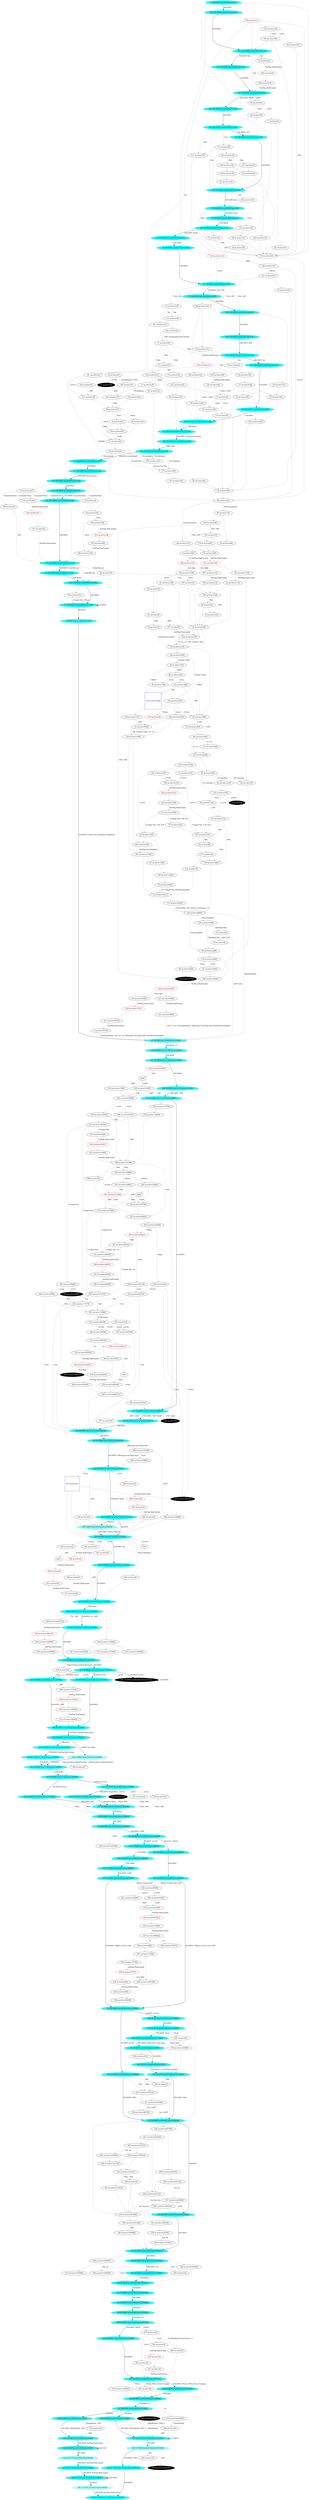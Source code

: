 digraph g {
  "A1" [style=filled fillcolor="#00ffff"label="1 100.000% [e=20.00] [stts=1]" color=grey URL="https://www.projectaon.org/en/xhtml/lw/05sots/sect1.htm"];
  "A2" [style=filled fillcolor="#34ffff"label="2 99.996% [e=15.90] [stts=304]" color=grey URL="https://www.projectaon.org/en/xhtml/lw/05sots/sect2.htm"];
  "A3" [style=filled fillcolor="white"label="3 na [stts=8778]"  URL="https://www.projectaon.org/en/xhtml/lw/05sots/sect3.htm"];
  "A5" [style=filled fillcolor="black"label="5 na [stts=0]" style=filled fontcolor=white URL="https://www.projectaon.org/en/xhtml/lw/05sots/sect5.htm"];
  "A6" [style=filled fillcolor="white"label="6 na [stts=27]"  URL="https://www.projectaon.org/en/xhtml/lw/05sots/sect6.htm"];
  "A7" [style=filled fillcolor="white"label="7 na [stts=0]"  URL="https://www.projectaon.org/en/xhtml/lw/05sots/sect7.htm"];
  "A8" [style=filled fillcolor="white"label="8 na [stts=0]"  URL="https://www.projectaon.org/en/xhtml/lw/05sots/sect8.htm"];
  "A9" [style=filled fillcolor="white"label="9 na [stts=216]"  URL="https://www.projectaon.org/en/xhtml/lw/05sots/sect9.htm"];
  "A10" [style=filled fillcolor="white"label="10 na [stts=35]"  URL="https://www.projectaon.org/en/xhtml/lw/05sots/sect10.htm"];
  "A11" [style=filled fillcolor="white"label="11 na [stts=210]"  URL="https://www.projectaon.org/en/xhtml/lw/05sots/sect11.htm"];
  "A13" [style=filled fillcolor="white"label="13 na [stts=33]"  URL="https://www.projectaon.org/en/xhtml/lw/05sots/sect13.htm"];
  "A14" [style=filled fillcolor="white"label="14 na [stts=3912]"  URL="https://www.projectaon.org/en/xhtml/lw/05sots/sect14.htm"];
  "A15" [style=filled fillcolor="white"label="15 na [stts=0]"  URL="https://www.projectaon.org/en/xhtml/lw/05sots/sect15.htm"];
  "A16" [style=filled fillcolor="#00ffff"label="16 100.000% [e=20.00] [stts=12]" color=grey URL="https://www.projectaon.org/en/xhtml/lw/05sots/sect16.htm"];
  "A17" [style=filled fillcolor="white"label="17 na [stts=29]"  URL="https://www.projectaon.org/en/xhtml/lw/05sots/sect17.htm"];
  "A18" [style=filled fillcolor="black"label="18 na [stts=2722]" style=filled fontcolor=white URL="https://www.projectaon.org/en/xhtml/lw/05sots/sect18.htm"];
  "A19" [style=filled fillcolor="white"label="19 na [stts=0]"  URL="https://www.projectaon.org/en/xhtml/lw/05sots/sect19.htm"];
  "A20" [style=filled fillcolor="white"label="20 na [stts=1]" color=red URL="https://www.projectaon.org/en/xhtml/lw/05sots/sect20.htm"];
  "A21" [style=filled fillcolor="white"label="21 na [stts=2940]"  URL="https://www.projectaon.org/en/xhtml/lw/05sots/sect21.htm"];
  "A22" [style=filled fillcolor="white"label="22 na [stts=0]"  URL="https://www.projectaon.org/en/xhtml/lw/05sots/sect22.htm"];
  "A23" [style=filled fillcolor="white"label="23 na [stts=0]"  URL="https://www.projectaon.org/en/xhtml/lw/05sots/sect23.htm"];
  "A24" [style=filled fillcolor="white"label="24 na [stts=18]"  URL="https://www.projectaon.org/en/xhtml/lw/05sots/sect24.htm"];
  "A25" [style=filled fillcolor="white"label="25 na [stts=52]"  URL="https://www.projectaon.org/en/xhtml/lw/05sots/sect25.htm"];
  "A26" [style=filled fillcolor="white"label="26 na [stts=192]"  URL="https://www.projectaon.org/en/xhtml/lw/05sots/sect26.htm"];
  "A27" [style=filled fillcolor="#00ffff"label="27 100.000% [e=20.00] [stts=24]" color=grey URL="https://www.projectaon.org/en/xhtml/lw/05sots/sect27.htm"];
  "A28" [style=filled fillcolor="white"label="28 na [stts=0]"  URL="https://www.projectaon.org/en/xhtml/lw/05sots/sect28.htm"];
  "A29" [style=filled fillcolor="white"label="29 na [stts=0]"  URL="https://www.projectaon.org/en/xhtml/lw/05sots/sect29.htm"];
  "A30" [style=filled fillcolor="white"label="30 na [stts=228]"  URL="https://www.projectaon.org/en/xhtml/lw/05sots/sect30.htm"];
  "A31" [style=filled fillcolor="white"label="31 na [stts=29]"  URL="https://www.projectaon.org/en/xhtml/lw/05sots/sect31.htm"];
  "A32" [style=filled fillcolor="white"label="32 na [stts=12]"  URL="https://www.projectaon.org/en/xhtml/lw/05sots/sect32.htm"];
  "A33" [style=filled fillcolor="#00ffff"label="33 100.000% [e=20.00] [stts=36]" color=grey URL="https://www.projectaon.org/en/xhtml/lw/05sots/sect33.htm"];
  "A34" [style=filled fillcolor="white"label="34 na [stts=168]"  URL="https://www.projectaon.org/en/xhtml/lw/05sots/sect34.htm"];
  "A35" [style=filled fillcolor="white"label="35 na [stts=2280]"  URL="https://www.projectaon.org/en/xhtml/lw/05sots/sect35.htm"];
  "A36" [style=filled fillcolor="white"label="36 na [stts=20]"  URL="https://www.projectaon.org/en/xhtml/lw/05sots/sect36.htm"];
  "A37" [style=filled fillcolor="#00ffff"label="37 100.000% [e=20.00] [stts=105]" color=grey URL="https://www.projectaon.org/en/xhtml/lw/05sots/sect37.htm"];
  "A38" [style=filled fillcolor="white"label="38 na [stts=174]"  URL="https://www.projectaon.org/en/xhtml/lw/05sots/sect38.htm"];
  "A39" [style=filled fillcolor="white"label="39 na [stts=0]"  URL="https://www.projectaon.org/en/xhtml/lw/05sots/sect39.htm"];
  "A40" [style=filled fillcolor="white"label="40 na [stts=0]"  URL="https://www.projectaon.org/en/xhtml/lw/05sots/sect40.htm"];
  "A41" [style=filled fillcolor="white"label="41 na [stts=0]"  URL="https://www.projectaon.org/en/xhtml/lw/05sots/sect41.htm"];
  "A42" [style=filled fillcolor="#00ffff"label="42 100.000% [e=20.00] [stts=22]" color=grey URL="https://www.projectaon.org/en/xhtml/lw/05sots/sect42.htm"];
  "A43" [style=filled fillcolor="white"label="43 na [stts=38]"  URL="https://www.projectaon.org/en/xhtml/lw/05sots/sect43.htm"];
  "A44" [style=filled fillcolor="white"label="44 na [stts=516]"  URL="https://www.projectaon.org/en/xhtml/lw/05sots/sect44.htm"];
  "A45" [style=filled fillcolor="white"label="45 na [stts=138]"  URL="https://www.projectaon.org/en/xhtml/lw/05sots/sect45.htm"];
  "A47" [style=filled fillcolor="white"label="47 na [stts=0]"  URL="https://www.projectaon.org/en/xhtml/lw/05sots/sect47.htm"];
  "A48" [style=filled fillcolor="white"label="48 na [stts=180]"  URL="https://www.projectaon.org/en/xhtml/lw/05sots/sect48.htm"];
  "A49" [style=filled fillcolor="white"label="49 na [stts=42]"  URL="https://www.projectaon.org/en/xhtml/lw/05sots/sect49.htm"];
  "A50" [style=filled fillcolor="white"label="50 na [stts=35]"  URL="https://www.projectaon.org/en/xhtml/lw/05sots/sect50.htm"];
  "A51" [style=filled fillcolor="#00ffff"label="51 100.000% [e=20.00] [stts=51]" color=grey URL="https://www.projectaon.org/en/xhtml/lw/05sots/sect51.htm"];
  "A52" [style=filled fillcolor="white"label="52 na [stts=426]"  URL="https://www.projectaon.org/en/xhtml/lw/05sots/sect52.htm"];
  "A53" [style=filled fillcolor="#00ffff"label="53 100.000% [e=20.00] [stts=16]" color=grey URL="https://www.projectaon.org/en/xhtml/lw/05sots/sect53.htm"];
  "A54" [style=filled fillcolor="white"label="54 na [stts=23]"  URL="https://www.projectaon.org/en/xhtml/lw/05sots/sect54.htm"];
  "A55" [style=filled fillcolor="#00ffff"label="55 100.000% [e=20.00] [stts=28]" color=grey URL="https://www.projectaon.org/en/xhtml/lw/05sots/sect55.htm"];
  "A56" [style=filled fillcolor="white"label="56 na [stts=0]"  URL="https://www.projectaon.org/en/xhtml/lw/05sots/sect56.htm"];
  "A57" [style=filled fillcolor="#00ffff"label="57 100.000% [e=20.00] [stts=176]" color=grey URL="https://www.projectaon.org/en/xhtml/lw/05sots/sect57.htm"];
  "A58" [style=filled fillcolor="white"label="58 na [stts=6996]"  URL="https://www.projectaon.org/en/xhtml/lw/05sots/sect58.htm"];
  "A59" [style=filled fillcolor="white"label="59 na [stts=69]"  URL="https://www.projectaon.org/en/xhtml/lw/05sots/sect59.htm"];
  "A60" [style=filled fillcolor="white"label="60 na [stts=38]"  URL="https://www.projectaon.org/en/xhtml/lw/05sots/sect60.htm"];
  "A61" [style=filled fillcolor="white"label="61 na [stts=14]"  URL="https://www.projectaon.org/en/xhtml/lw/05sots/sect61.htm"];
  "A62" [style=filled fillcolor="white"label="62 na [stts=210]"  URL="https://www.projectaon.org/en/xhtml/lw/05sots/sect62.htm"];
  "A63" [style=filled fillcolor="white"label="63 na [stts=0]"  URL="https://www.projectaon.org/en/xhtml/lw/05sots/sect63.htm"];
  "A64" [style=filled fillcolor="white"label="64 na [stts=30]"  URL="https://www.projectaon.org/en/xhtml/lw/05sots/sect64.htm"];
  "A65" [style=filled fillcolor="white"label="65 na [stts=119]"  URL="https://www.projectaon.org/en/xhtml/lw/05sots/sect65.htm"];
  "A66" [style=filled fillcolor="white"label="66 na [stts=0]"  URL="https://www.projectaon.org/en/xhtml/lw/05sots/sect66.htm"];
  "A67" [style=filled fillcolor="#34ffff"label="67 99.996% [e=15.90] [stts=12562]" color=grey URL="https://www.projectaon.org/en/xhtml/lw/05sots/sect67.htm"];
  "A68" [style=filled fillcolor="#00ffff"label="68 100.000% [e=20.00] [stts=26]" color=grey URL="https://www.projectaon.org/en/xhtml/lw/05sots/sect68.htm"];
  "A69" [style=filled fillcolor="white"label="69 na [stts=81]"  URL="https://www.projectaon.org/en/xhtml/lw/05sots/sect69.htm"];
  "A70" [style=filled fillcolor="white"label="70 na [stts=31]"  URL="https://www.projectaon.org/en/xhtml/lw/05sots/sect70.htm"];
  "A71" [style=filled fillcolor="white"label="71 na [stts=25]"  URL="https://www.projectaon.org/en/xhtml/lw/05sots/sect71.htm"];
  "A72" [style=filled fillcolor="white"label="72 na [stts=0]"  URL="https://www.projectaon.org/en/xhtml/lw/05sots/sect72.htm"];
  "A73" [style=filled fillcolor="white"label="73 na [stts=27]"  URL="https://www.projectaon.org/en/xhtml/lw/05sots/sect73.htm"];
  "A74" [style=filled fillcolor="white"label="74 na [stts=342]"  URL="https://www.projectaon.org/en/xhtml/lw/05sots/sect74.htm"];
  "A75" [style=filled fillcolor="white"label="75 na [stts=20]"  URL="https://www.projectaon.org/en/xhtml/lw/05sots/sect75.htm"];
  "A76" [style=filled fillcolor="white"label="76 na [stts=0]"  URL="https://www.projectaon.org/en/xhtml/lw/05sots/sect76.htm"];
  "A77" [style=filled fillcolor="black"label="77 na [stts=0]" style=filled fontcolor=white URL="https://www.projectaon.org/en/xhtml/lw/05sots/sect77.htm"];
  "A78" [style=filled fillcolor="white"label="78 na [stts=228]"  URL="https://www.projectaon.org/en/xhtml/lw/05sots/sect78.htm"];
  "A79" [style=filled fillcolor="white"label="79 na [stts=42]"  URL="https://www.projectaon.org/en/xhtml/lw/05sots/sect79.htm"];
  "A80" [style=filled fillcolor="white"label="80 na [stts=168]"  URL="https://www.projectaon.org/en/xhtml/lw/05sots/sect80.htm"];
  "A81" [style=filled fillcolor="#00ffff"label="81 100.000% [e=20.00] [stts=32]" color=grey URL="https://www.projectaon.org/en/xhtml/lw/05sots/sect81.htm"];
  "A82" [style=filled fillcolor="white"label="82 na [stts=0]"  URL="https://www.projectaon.org/en/xhtml/lw/05sots/sect82.htm"];
  "A83" [style=filled fillcolor="white"label="83 na [stts=792]"  URL="https://www.projectaon.org/en/xhtml/lw/05sots/sect83.htm"];
  "A84" [style=filled fillcolor="white"label="84 na [stts=25]"  URL="https://www.projectaon.org/en/xhtml/lw/05sots/sect84.htm"];
  "A85" [style=filled fillcolor="white"label="85 na [stts=75]"  URL="https://www.projectaon.org/en/xhtml/lw/05sots/sect85.htm"];
  "A86" [style=filled fillcolor="white"label="86 na [stts=0]"  URL="https://www.projectaon.org/en/xhtml/lw/05sots/sect86.htm"];
  "A87" [style=filled fillcolor="white"label="87 na [stts=174]"  URL="https://www.projectaon.org/en/xhtml/lw/05sots/sect87.htm"];
  "A88" [style=filled fillcolor="white"label="88 na [stts=18]"  URL="https://www.projectaon.org/en/xhtml/lw/05sots/sect88.htm"];
  "A89" [style=filled fillcolor="white"label="89 na [stts=2940]"  URL="https://www.projectaon.org/en/xhtml/lw/05sots/sect89.htm"];
  "A90" [style=filled fillcolor="white"label="90 na [stts=27]"  URL="https://www.projectaon.org/en/xhtml/lw/05sots/sect90.htm"];
  "A92" [style=filled fillcolor="white"label="92 na [stts=36]"  URL="https://www.projectaon.org/en/xhtml/lw/05sots/sect92.htm"];
  "A93" [style=filled fillcolor="white"label="93 na [stts=300]"  URL="https://www.projectaon.org/en/xhtml/lw/05sots/sect93.htm"];
  "A94" [style=filled fillcolor="#00ffff"label="94 100.000% [e=20.00] [stts=34]" color=grey URL="https://www.projectaon.org/en/xhtml/lw/05sots/sect94.htm"];
  "A95" [style=filled fillcolor="#00ffff"label="95 100.000% [e=20.00] [stts=28]" color=grey URL="https://www.projectaon.org/en/xhtml/lw/05sots/sect95.htm"];
  "A96" [style=filled fillcolor="white"label="96 na [stts=33]"  URL="https://www.projectaon.org/en/xhtml/lw/05sots/sect96.htm"];
  "A97" [style=filled fillcolor="white"label="97 na [stts=1404]"  URL="https://www.projectaon.org/en/xhtml/lw/05sots/sect97.htm"];
  "A98" [style=filled fillcolor="white"label="98 na [stts=3468]"  URL="https://www.projectaon.org/en/xhtml/lw/05sots/sect98.htm"];
  "A99" [style=filled fillcolor="white"label="99 na [stts=12]"  URL="https://www.projectaon.org/en/xhtml/lw/05sots/sect99.htm"];
  "A100" [style=filled fillcolor="white"label="100 na [stts=91]"  URL="https://www.projectaon.org/en/xhtml/lw/05sots/sect100.htm"];
  "A101" [style=filled fillcolor="white"label="101 na [stts=7656]"  URL="https://www.projectaon.org/en/xhtml/lw/05sots/sect101.htm"];
  "A102" [style=filled fillcolor="white"label="102 na [stts=216]"  URL="https://www.projectaon.org/en/xhtml/lw/05sots/sect102.htm"];
  "A103" [style=filled fillcolor="white"label="103 na [stts=25]"  URL="https://www.projectaon.org/en/xhtml/lw/05sots/sect103.htm"];
  "A104" [style=filled fillcolor="#00ffff"label="104 100.000% [e=20.00] [stts=1]" color=grey URL="https://www.projectaon.org/en/xhtml/lw/05sots/sect104.htm"];
  "A105" [style=filled fillcolor="white"label="105 na [stts=0]"  URL="https://www.projectaon.org/en/xhtml/lw/05sots/sect105.htm"];
  "A107" [style=filled fillcolor="white"label="107 na [stts=0]"  URL="https://www.projectaon.org/en/xhtml/lw/05sots/sect107.htm"];
  "A108" [style=filled fillcolor="#00ffff"label="108 100.000% [e=20.00] [stts=31]" color=grey URL="https://www.projectaon.org/en/xhtml/lw/05sots/sect108.htm"];
  "A109" [style=filled fillcolor="white"label="109 na [stts=14]"  URL="https://www.projectaon.org/en/xhtml/lw/05sots/sect109.htm"];
  "A110" [style=filled fillcolor="white"label="110 na [stts=0]"  URL="https://www.projectaon.org/en/xhtml/lw/05sots/sect110.htm"];
  "A111" [style=filled fillcolor="white"label="111 na [stts=360]"  URL="https://www.projectaon.org/en/xhtml/lw/05sots/sect111.htm"];
  "A112" [style=filled fillcolor="#0cffff"label="112 100.000% [e=19.00] [stts=33]" color=grey URL="https://www.projectaon.org/en/xhtml/lw/05sots/sect112.htm"];
  "A113" [style=filled fillcolor="#00ffff"label="113 100.000% [e=20.00] [stts=18]" color=grey URL="https://www.projectaon.org/en/xhtml/lw/05sots/sect113.htm"];
  "A114" [style=filled fillcolor="white"label="114 na [stts=0]"  URL="https://www.projectaon.org/en/xhtml/lw/05sots/sect114.htm"];
  "A115" [style=filled fillcolor="white"label="115 na [stts=246]"  URL="https://www.projectaon.org/en/xhtml/lw/05sots/sect115.htm"];
  "A116" [style=filled fillcolor="white"label="116 na [stts=0]"  URL="https://www.projectaon.org/en/xhtml/lw/05sots/sect116.htm"];
  "A117" [style=filled fillcolor="white"label="117 na [stts=18]"  URL="https://www.projectaon.org/en/xhtml/lw/05sots/sect117.htm"];
  "A118" [style=filled fillcolor="white"label="118 na [stts=3204]"  URL="https://www.projectaon.org/en/xhtml/lw/05sots/sect118.htm"];
  "A120" [style=filled fillcolor="white"label="120 na [stts=0]"  URL="https://www.projectaon.org/en/xhtml/lw/05sots/sect120.htm"];
  "A121" [style=filled fillcolor="white"label="121 na [stts=25]"  URL="https://www.projectaon.org/en/xhtml/lw/05sots/sect121.htm"];
  "A122" [style=filled fillcolor="white"label="122 na [stts=300]"  URL="https://www.projectaon.org/en/xhtml/lw/05sots/sect122.htm"];
  "A123" [style=filled fillcolor="white"label="123 na [stts=11]" color=red URL="https://www.projectaon.org/en/xhtml/lw/05sots/sect123.htm"];
  "A124" [style=filled fillcolor="white"label="124 na [stts=0]"  URL="https://www.projectaon.org/en/xhtml/lw/05sots/sect124.htm"];
  "A125" [style=filled fillcolor="white"label="125 na [stts=19]"  URL="https://www.projectaon.org/en/xhtml/lw/05sots/sect125.htm"];
  "A126" [style=filled fillcolor="#00ffff"label="126 100.000% [e=20.00] [stts=42]" color=grey URL="https://www.projectaon.org/en/xhtml/lw/05sots/sect126.htm"];
  "A127" [style=filled fillcolor="white"label="127 na [stts=168]" shape=square color=blue URL="https://www.projectaon.org/en/xhtml/lw/05sots/sect127.htm"];
  "A128" [style=filled fillcolor="white"label="128 na [stts=27]"  URL="https://www.projectaon.org/en/xhtml/lw/05sots/sect128.htm"];
  "A129" [style=filled fillcolor="white"label="129 na [stts=12]"  URL="https://www.projectaon.org/en/xhtml/lw/05sots/sect129.htm"];
  "A130" [style=filled fillcolor="white"label="130 na [stts=40]"  URL="https://www.projectaon.org/en/xhtml/lw/05sots/sect130.htm"];
  "A131" [style=filled fillcolor="white"label="131 na [stts=3444]"  URL="https://www.projectaon.org/en/xhtml/lw/05sots/sect131.htm"];
  "A132" [style=filled fillcolor="white"label="132 na [stts=246]"  URL="https://www.projectaon.org/en/xhtml/lw/05sots/sect132.htm"];
  "A133" [style=filled fillcolor="#00ffff"label="133 100.000% [e=20.00] [stts=31]" color=grey URL="https://www.projectaon.org/en/xhtml/lw/05sots/sect133.htm"];
  "A134" [style=filled fillcolor="#00ffff"label="134 100.000% [e=20.00] [stts=30]" color=grey URL="https://www.projectaon.org/en/xhtml/lw/05sots/sect134.htm"];
  "A136" [style=filled fillcolor="white"label="136 na [stts=246]"  URL="https://www.projectaon.org/en/xhtml/lw/05sots/sect136.htm"];
  "A137" [style=filled fillcolor="#00ffff"label="137 100.000% [e=20.00] [stts=112]" color=yellow style=filled URL="https://www.projectaon.org/en/xhtml/lw/05sots/sect137.htm"];
  "A138" [style=filled fillcolor="white"label="138 na [stts=75]"  URL="https://www.projectaon.org/en/xhtml/lw/05sots/sect138.htm"];
  "A139" [style=filled fillcolor="white"label="139 na [stts=29]"  URL="https://www.projectaon.org/en/xhtml/lw/05sots/sect139.htm"];
  "A140" [style=filled fillcolor="white"label="140 na [stts=396]"  URL="https://www.projectaon.org/en/xhtml/lw/05sots/sect140.htm"];
  "A141" [style=filled fillcolor="white"label="141 na [stts=37]"  URL="https://www.projectaon.org/en/xhtml/lw/05sots/sect141.htm"];
  "A142" [style=filled fillcolor="#00ffff"label="142 100.000% [e=20.00] [stts=32]" color=grey URL="https://www.projectaon.org/en/xhtml/lw/05sots/sect142.htm"];
  "A143" [style=filled fillcolor="white"label="143 na [stts=0]"  URL="https://www.projectaon.org/en/xhtml/lw/05sots/sect143.htm"];
  "A144" [style=filled fillcolor="white"label="144 na [stts=0]"  URL="https://www.projectaon.org/en/xhtml/lw/05sots/sect144.htm"];
  "A145" [style=filled fillcolor="#00ffff"label="145 100.000% [e=20.00] [stts=33]" color=grey URL="https://www.projectaon.org/en/xhtml/lw/05sots/sect145.htm"];
  "A146" [style=filled fillcolor="white"label="146 na [stts=210]"  URL="https://www.projectaon.org/en/xhtml/lw/05sots/sect146.htm"];
  "A147" [style=filled fillcolor="white"label="147 na [stts=0]"  URL="https://www.projectaon.org/en/xhtml/lw/05sots/sect147.htm"];
  "A148" [style=filled fillcolor="white"label="148 na [stts=0]"  URL="https://www.projectaon.org/en/xhtml/lw/05sots/sect148.htm"];
  "A149" [style=filled fillcolor="#00ffff"label="149 100.000% [e=20.00] [stts=98]" color=grey URL="https://www.projectaon.org/en/xhtml/lw/05sots/sect149.htm"];
  "A150" [style=filled fillcolor="white"label="150 na [stts=318]"  URL="https://www.projectaon.org/en/xhtml/lw/05sots/sect150.htm"];
  "A151" [style=filled fillcolor="white"label="151 na [stts=36]"  URL="https://www.projectaon.org/en/xhtml/lw/05sots/sect151.htm"];
  "A152" [style=filled fillcolor="white"label="152 na [stts=192]"  URL="https://www.projectaon.org/en/xhtml/lw/05sots/sect152.htm"];
  "A153" [style=filled fillcolor="#00ffff"label="153 100.000% [e=20.00] [stts=24]" color=grey URL="https://www.projectaon.org/en/xhtml/lw/05sots/sect153.htm"];
  "A154" [style=filled fillcolor="white"label="154 na [stts=21]"  URL="https://www.projectaon.org/en/xhtml/lw/05sots/sect154.htm"];
  "A155" [style=filled fillcolor="white"label="155 na [stts=264]"  URL="https://www.projectaon.org/en/xhtml/lw/05sots/sect155.htm"];
  "A156" [style=filled fillcolor="white"label="156 na [stts=3468]"  URL="https://www.projectaon.org/en/xhtml/lw/05sots/sect156.htm"];
  "A157" [style=filled fillcolor="white"label="157 na [stts=14]"  URL="https://www.projectaon.org/en/xhtml/lw/05sots/sect157.htm"];
  "A158" [style=filled fillcolor="white"label="158 na [stts=480]"  URL="https://www.projectaon.org/en/xhtml/lw/05sots/sect158.htm"];
  "A159" [style=filled fillcolor="white"label="159 na [stts=157]"  URL="https://www.projectaon.org/en/xhtml/lw/05sots/sect159.htm"];
  "A160" [style=filled fillcolor="#00ffff"label="160 100.000% [e=20.00] [stts=46]" color=grey URL="https://www.projectaon.org/en/xhtml/lw/05sots/sect160.htm"];
  "A161" [style=filled fillcolor="white"label="161 na [stts=3]"  URL="https://www.projectaon.org/en/xhtml/lw/05sots/sect161.htm"];
  "A162" [style=filled fillcolor="white"label="162 na [stts=0]"  URL="https://www.projectaon.org/en/xhtml/lw/05sots/sect162.htm"];
  "A163" [style=filled fillcolor="white"label="163 na [stts=69]"  URL="https://www.projectaon.org/en/xhtml/lw/05sots/sect163.htm"];
  "A164" [style=filled fillcolor="white"label="164 na [stts=31]"  URL="https://www.projectaon.org/en/xhtml/lw/05sots/sect164.htm"];
  "A165" [style=filled fillcolor="white"label="165 na [stts=115]"  URL="https://www.projectaon.org/en/xhtml/lw/05sots/sect165.htm"];
  "A166" [style=filled fillcolor="#00ffff"label="166 100.000% [e=20.00] [stts=30]" color=grey URL="https://www.projectaon.org/en/xhtml/lw/05sots/sect166.htm"];
  "A167" [style=filled fillcolor="white"label="167 na [stts=516]"  URL="https://www.projectaon.org/en/xhtml/lw/05sots/sect167.htm"];
  "A169" [style=filled fillcolor="#00ffff"label="169 100.000% [e=20.00] [stts=20]" color=grey URL="https://www.projectaon.org/en/xhtml/lw/05sots/sect169.htm"];
  "A170" [style=filled fillcolor="#00ffff"label="170 100.000% [e=20.00] [stts=38]" color=grey URL="https://www.projectaon.org/en/xhtml/lw/05sots/sect170.htm"];
  "A171" [style=filled fillcolor="white"label="171 na [stts=0]"  URL="https://www.projectaon.org/en/xhtml/lw/05sots/sect171.htm"];
  "A172" [style=filled fillcolor="#00ffff"label="172 100.000% [e=20.00] [stts=12]" color=grey URL="https://www.projectaon.org/en/xhtml/lw/05sots/sect172.htm"];
  "A173" [style=filled fillcolor="#00ffff"label="173 100.000% [e=20.00] [stts=35]" color=grey URL="https://www.projectaon.org/en/xhtml/lw/05sots/sect173.htm"];
  "A174" [style=filled fillcolor="white"label="174 na [stts=69]"  URL="https://www.projectaon.org/en/xhtml/lw/05sots/sect174.htm"];
  "A175" [style=filled fillcolor="white"label="175 na [stts=0]"  URL="https://www.projectaon.org/en/xhtml/lw/05sots/sect175.htm"];
  "A176" [style=filled fillcolor="white"label="176 na [stts=45]"  URL="https://www.projectaon.org/en/xhtml/lw/05sots/sect176.htm"];
  "A177" [style=filled fillcolor="white"label="177 na [stts=38]"  URL="https://www.projectaon.org/en/xhtml/lw/05sots/sect177.htm"];
  "A178" [style=filled fillcolor="white"label="178 na [stts=0]" color=red URL="https://www.projectaon.org/en/xhtml/lw/05sots/sect178.htm"];
  "A179" [style=filled fillcolor="white"label="179 na [stts=40]"  URL="https://www.projectaon.org/en/xhtml/lw/05sots/sect179.htm"];
  "A180" [style=filled fillcolor="white"label="180 na [stts=138]"  URL="https://www.projectaon.org/en/xhtml/lw/05sots/sect180.htm"];
  "A181" [style=filled fillcolor="white"label="181 na [stts=1524]"  URL="https://www.projectaon.org/en/xhtml/lw/05sots/sect181.htm"];
  "A182" [style=filled fillcolor="white"label="182 na [stts=264]"  URL="https://www.projectaon.org/en/xhtml/lw/05sots/sect182.htm"];
  "A183" [style=filled fillcolor="white"label="183 na [stts=27]"  URL="https://www.projectaon.org/en/xhtml/lw/05sots/sect183.htm"];
  "A184" [style=filled fillcolor="#00ffff"label="184 100.000% [e=20.00] [stts=26]" color=grey URL="https://www.projectaon.org/en/xhtml/lw/05sots/sect184.htm"];
  "A185" [style=filled fillcolor="white"label="185 na [stts=36]"  URL="https://www.projectaon.org/en/xhtml/lw/05sots/sect185.htm"];
  "A186" [style=filled fillcolor="white"label="186 na [stts=228]"  URL="https://www.projectaon.org/en/xhtml/lw/05sots/sect186.htm"];
  "A187" [style=filled fillcolor="white"label="187 na [stts=31]"  URL="https://www.projectaon.org/en/xhtml/lw/05sots/sect187.htm"];
  "A188" [style=filled fillcolor="#00ffff"label="188 100.000% [e=20.00] [stts=14]" color=grey URL="https://www.projectaon.org/en/xhtml/lw/05sots/sect188.htm"];
  "A189" [style=filled fillcolor="white"label="189 na [stts=120]"  URL="https://www.projectaon.org/en/xhtml/lw/05sots/sect189.htm"];
  "A191" [style=filled fillcolor="white"label="191 na [stts=34]"  URL="https://www.projectaon.org/en/xhtml/lw/05sots/sect191.htm"];
  "A192" [style=filled fillcolor="white"label="192 na [stts=0]"  URL="https://www.projectaon.org/en/xhtml/lw/05sots/sect192.htm"];
  "A193" [style=filled fillcolor="white"label="193 na [stts=0]"  URL="https://www.projectaon.org/en/xhtml/lw/05sots/sect193.htm"];
  "A194" [style=filled fillcolor="white"label="194 na [stts=1285]"  URL="https://www.projectaon.org/en/xhtml/lw/05sots/sect194.htm"];
  "A195" [style=filled fillcolor="white"label="195 na [stts=228]"  URL="https://www.projectaon.org/en/xhtml/lw/05sots/sect195.htm"];
  "A196" [style=filled fillcolor="white"label="196 na [stts=16]"  URL="https://www.projectaon.org/en/xhtml/lw/05sots/sect196.htm"];
  "A197" [style=filled fillcolor="white"label="197 na [stts=36]"  URL="https://www.projectaon.org/en/xhtml/lw/05sots/sect197.htm"];
  "A198" [style=filled fillcolor="white"label="198 na [stts=37]"  URL="https://www.projectaon.org/en/xhtml/lw/05sots/sect198.htm"];
  "A199" [style=filled fillcolor="white"label="199 na [stts=228]"  URL="https://www.projectaon.org/en/xhtml/lw/05sots/sect199.htm"];
  "A200" [style=filled fillcolor="#29ffff"label="200 99.996% [e=16.74] [stts=11826]" color=grey URL="https://www.projectaon.org/en/xhtml/lw/05sots/sect200.htm"];
  "A201" [style=filled fillcolor="#1fffff"label="201 99.996% [e=17.50] [stts=11090]" color=grey URL="https://www.projectaon.org/en/xhtml/lw/05sots/sect201.htm"];
  "A202" [style=filled fillcolor="#00ffff"label="202 89.996% [e=20.00] [stts=506352]" color=grey URL="https://www.projectaon.org/en/xhtml/lw/05sots/sect202.htm"];
  "A203" [style=filled fillcolor="white"label="203 na [stts=190080]"  URL="https://www.projectaon.org/en/xhtml/lw/05sots/sect203.htm"];
  "A204" [style=filled fillcolor="white"label="204 na [stts=0]"  URL="https://www.projectaon.org/en/xhtml/lw/05sots/sect204.htm"];
  "A205" [style=filled fillcolor="white"label="205 na [stts=26134]"  URL="https://www.projectaon.org/en/xhtml/lw/05sots/sect205.htm"];
  "A206" [style=filled fillcolor="#00ffff"label="206 89.996% [e=20.00] [stts=454920]" color=grey URL="https://www.projectaon.org/en/xhtml/lw/05sots/sect206.htm"];
  "A207" [style=filled fillcolor="#7fffff"label="207 0.007% [e=10.00] [stts=76210]" color=grey URL="https://www.projectaon.org/en/xhtml/lw/05sots/sect207.htm"];
  "A208" [style=filled fillcolor="white"label="208 na [stts=0]"  URL="https://www.projectaon.org/en/xhtml/lw/05sots/sect208.htm"];
  "A209" [style=filled fillcolor="white"label="209 na [stts=50786]"  URL="https://www.projectaon.org/en/xhtml/lw/05sots/sect209.htm"];
  "A210" [style=filled fillcolor="#0effff"label="210 62.997% [e=18.88] [stts=163200]" color=grey URL="https://www.projectaon.org/en/xhtml/lw/05sots/sect210.htm"];
  "A211" [style=filled fillcolor="white"label="211 na [stts=214344]"  URL="https://www.projectaon.org/en/xhtml/lw/05sots/sect211.htm"];
  "A212" [style=filled fillcolor="white"label="212 na [stts=60336]"  URL="https://www.projectaon.org/en/xhtml/lw/05sots/sect212.htm"];
  "A213" [style=filled fillcolor="white"label="213 na [stts=192000]"  URL="https://www.projectaon.org/en/xhtml/lw/05sots/sect213.htm"];
  "A214" [style=filled fillcolor="#00ffff"label="214 89.996% [e=20.00] [stts=233148]" color=grey URL="https://www.projectaon.org/en/xhtml/lw/05sots/sect214.htm"];
  "A215" [style=filled fillcolor="white"label="215 na [stts=20350]"  URL="https://www.projectaon.org/en/xhtml/lw/05sots/sect215.htm"];
  "A216" [style=filled fillcolor="white"label="216 na [stts=397848]"  URL="https://www.projectaon.org/en/xhtml/lw/05sots/sect216.htm"];
  "A217" [style=filled fillcolor="white"label="217 na [stts=0]"  URL="https://www.projectaon.org/en/xhtml/lw/05sots/sect217.htm"];
  "A218" [style=filled fillcolor="#00ffff"label="218 53.988% [e=19.97] [stts=96000]" color=grey URL="https://www.projectaon.org/en/xhtml/lw/05sots/sect218.htm"];
  "A219" [style=filled fillcolor="white"label="219 na [stts=133860]"  URL="https://www.projectaon.org/en/xhtml/lw/05sots/sect219.htm"];
  "A220" [style=filled fillcolor="white"label="220 na [stts=77176]"  URL="https://www.projectaon.org/en/xhtml/lw/05sots/sect220.htm"];
  "A221" [style=filled fillcolor="#00ffff"label="221 99.996% [e=19.98] [stts=181952]" color=grey URL="https://www.projectaon.org/en/xhtml/lw/05sots/sect221.htm"];
  "A222" [style=filled fillcolor="white"label="222 na [stts=0]"  URL="https://www.projectaon.org/en/xhtml/lw/05sots/sect222.htm"];
  "A224" [style=filled fillcolor="#03ffff"label="224 99.996% [e=19.73] [stts=147620]" color=grey URL="https://www.projectaon.org/en/xhtml/lw/05sots/sect224.htm"];
  "A225" [style=filled fillcolor="white"label="225 na [stts=237816]"  URL="https://www.projectaon.org/en/xhtml/lw/05sots/sect225.htm"];
  "A226" [style=filled fillcolor="white"label="226 na [stts=22684]"  URL="https://www.projectaon.org/en/xhtml/lw/05sots/sect226.htm"];
  "A227" [style=filled fillcolor="white"label="227 na [stts=255192]"  URL="https://www.projectaon.org/en/xhtml/lw/05sots/sect227.htm"];
  "A228" [style=filled fillcolor="white"label="228 na [stts=168314]"  URL="https://www.projectaon.org/en/xhtml/lw/05sots/sect228.htm"];
  "A229" [style=filled fillcolor="white"label="229 na [stts=48000]"  URL="https://www.projectaon.org/en/xhtml/lw/05sots/sect229.htm"];
  "A230" [style=filled fillcolor="black"label="230 na [stts=1285]" style=filled fontcolor=white URL="https://www.projectaon.org/en/xhtml/lw/05sots/sect230.htm"];
  "A232" [style=filled fillcolor="black"label="232 na [stts=0]" style=filled fontcolor=white URL="https://www.projectaon.org/en/xhtml/lw/05sots/sect232.htm"];
  "A233" [style=filled fillcolor="white"label="233 na [stts=146092]"  URL="https://www.projectaon.org/en/xhtml/lw/05sots/sect233.htm"];
  "A234" [style=filled fillcolor="white"label="234 na [stts=26134]"  URL="https://www.projectaon.org/en/xhtml/lw/05sots/sect234.htm"];
  "A235" [style=filled fillcolor="#00ffff"label="235 62.997% [e=20.00] [stts=120000]" color=grey URL="https://www.projectaon.org/en/xhtml/lw/05sots/sect235.htm"];
  "A236" [style=filled fillcolor="white"label="236 na [stts=0]"  URL="https://www.projectaon.org/en/xhtml/lw/05sots/sect236.htm"];
  "A237" [style=filled fillcolor="white"label="237 na [stts=163956]"  URL="https://www.projectaon.org/en/xhtml/lw/05sots/sect237.htm"];
  "A238" [style=filled fillcolor="white"label="238 na [stts=14463]"  URL="https://www.projectaon.org/en/xhtml/lw/05sots/sect238.htm"];
  "A239" [style=filled fillcolor="white"label="239 na [stts=0]"  URL="https://www.projectaon.org/en/xhtml/lw/05sots/sect239.htm"];
  "A241" [style=filled fillcolor="#00ffff"label="241 62.997% [e=20.00] [stts=174210]" color=grey URL="https://www.projectaon.org/en/xhtml/lw/05sots/sect241.htm"];
  "A242" [style=filled fillcolor="white"label="242 na [stts=68756]"  URL="https://www.projectaon.org/en/xhtml/lw/05sots/sect242.htm"];
  "A243" [style=filled fillcolor="white"label="243 na [stts=936]"  URL="https://www.projectaon.org/en/xhtml/lw/05sots/sect243.htm"];
  "A244" [style=filled fillcolor="white"label="244 na [stts=118820]"  URL="https://www.projectaon.org/en/xhtml/lw/05sots/sect244.htm"];
  "A245" [style=filled fillcolor="white"label="245 na [stts=0]"  URL="https://www.projectaon.org/en/xhtml/lw/05sots/sect245.htm"];
  "A246" [style=filled fillcolor="white"label="246 na [stts=70176]"  URL="https://www.projectaon.org/en/xhtml/lw/05sots/sect246.htm"];
  "A247" [style=filled fillcolor="#05ffff"label="247 89.996% [e=19.59] [stts=139200]" color=grey URL="https://www.projectaon.org/en/xhtml/lw/05sots/sect247.htm"];
  "A248" [style=filled fillcolor="white"label="248 na [stts=430392]"  URL="https://www.projectaon.org/en/xhtml/lw/05sots/sect248.htm"];
  "A249" [style=filled fillcolor="white"label="249 na [stts=83400]"  URL="https://www.projectaon.org/en/xhtml/lw/05sots/sect249.htm"];
  "A250" [style=filled fillcolor="#14ffff"label="250 26.999% [e=18.40] [stts=172800]" color=grey URL="https://www.projectaon.org/en/xhtml/lw/05sots/sect250.htm"];
  "A251" [style=filled fillcolor="white"label="251 na [stts=43200]"  URL="https://www.projectaon.org/en/xhtml/lw/05sots/sect251.htm"];
  "A252" [style=filled fillcolor="white"label="252 na [stts=19750]"  URL="https://www.projectaon.org/en/xhtml/lw/05sots/sect252.htm"];
  "A253" [style=filled fillcolor="#19ffff"label="253 62.997% [e=18.00] [stts=125329]" color=grey URL="https://www.projectaon.org/en/xhtml/lw/05sots/sect253.htm"];
  "A254" [style=filled fillcolor="#00ffff"label="254 39.998% [e=20.00] [stts=162752]" color=grey URL="https://www.projectaon.org/en/xhtml/lw/05sots/sect254.htm"];
  "A255" [style=filled fillcolor="white"label="255 na [stts=84200]"  URL="https://www.projectaon.org/en/xhtml/lw/05sots/sect255.htm"];
  "A256" [style=filled fillcolor="white"label="256 na [stts=199812]"  URL="https://www.projectaon.org/en/xhtml/lw/05sots/sect256.htm"];
  "A258" [style=filled fillcolor="white"label="258 na [stts=828]"  URL="https://www.projectaon.org/en/xhtml/lw/05sots/sect258.htm"];
  "A259" [style=filled fillcolor="black"label="259 na [stts=5987]" style=filled fontcolor=white URL="https://www.projectaon.org/en/xhtml/lw/05sots/sect259.htm"];
  "A260" [style=filled fillcolor="white"label="260 na [stts=0]"  URL="https://www.projectaon.org/en/xhtml/lw/05sots/sect260.htm"];
  "A261" [style=filled fillcolor="black"label="261 10.000% [e=20.00] [stts=162753]" style=filled fontcolor=white URL="https://www.projectaon.org/en/xhtml/lw/05sots/sect261.htm"];
  "A262" [style=filled fillcolor="white"label="262 na [stts=64546]"  URL="https://www.projectaon.org/en/xhtml/lw/05sots/sect262.htm"];
  "A263" [style=filled fillcolor="white"label="263 na [stts=272016]"  URL="https://www.projectaon.org/en/xhtml/lw/05sots/sect263.htm"];
  "A264" [style=filled fillcolor="#00ffff"label="264 99.996% [e=19.94] [stts=118820]" color=grey URL="https://www.projectaon.org/en/xhtml/lw/05sots/sect264.htm"];
  "A265" [style=filled fillcolor="white"label="265 na [stts=222732]"  URL="https://www.projectaon.org/en/xhtml/lw/05sots/sect265.htm"];
  "A266" [style=filled fillcolor="white"label="266 na [stts=0]"  URL="https://www.projectaon.org/en/xhtml/lw/05sots/sect266.htm"];
  "A267" [style=filled fillcolor="white"label="267 na [stts=77628]"  URL="https://www.projectaon.org/en/xhtml/lw/05sots/sect267.htm"];
  "A268" [style=filled fillcolor="#14ffff"label="268 51.764% [e=18.41] [stts=1905336]" color=grey URL="https://www.projectaon.org/en/xhtml/lw/05sots/sect268.htm"];
  "A269" [style=filled fillcolor="#17ffff"label="269 99.996% [e=18.13] [stts=90610]" color=grey URL="https://www.projectaon.org/en/xhtml/lw/05sots/sect269.htm"];
  "A270" [style=filled fillcolor="white"label="270 na [stts=100800]"  URL="https://www.projectaon.org/en/xhtml/lw/05sots/sect270.htm"];
  "A271" [style=filled fillcolor="white"label="271 na [stts=147620]"  URL="https://www.projectaon.org/en/xhtml/lw/05sots/sect271.htm"];
  "A272" [style=filled fillcolor="#00ffff"label="272 89.996% [e=20.00] [stts=320208]" color=grey URL="https://www.projectaon.org/en/xhtml/lw/05sots/sect272.htm"];
  "A273" [style=filled fillcolor="white"label="273 na [stts=10354]"  URL="https://www.projectaon.org/en/xhtml/lw/05sots/sect273.htm"];
  "A274" [style=filled fillcolor="white"label="274 na [stts=372984]"  URL="https://www.projectaon.org/en/xhtml/lw/05sots/sect274.htm"];
  "A275" [style=filled fillcolor="#00ffff"label="275 99.996% [e=19.99] [stts=172352]" color=grey URL="https://www.projectaon.org/en/xhtml/lw/05sots/sect275.htm"];
  "A276" [style=filled fillcolor="white"label="276 na [stts=316740]"  URL="https://www.projectaon.org/en/xhtml/lw/05sots/sect276.htm"];
  "A277" [style=filled fillcolor="white"label="277 na [stts=0]"  URL="https://www.projectaon.org/en/xhtml/lw/05sots/sect277.htm"];
  "A278" [style=filled fillcolor="#00ffff"label="278 26.999% [e=20.00] [stts=1284]" color=grey URL="https://www.projectaon.org/en/xhtml/lw/05sots/sect278.htm"];
  "A279" [style=filled fillcolor="white"label="279 na [stts=18540]"  URL="https://www.projectaon.org/en/xhtml/lw/05sots/sect279.htm"];
  "A281" [style=filled fillcolor="#00ffff"label="281 62.997% [e=20.00] [stts=912]" color=grey URL="https://www.projectaon.org/en/xhtml/lw/05sots/sect281.htm"];
  "A282" [style=filled fillcolor="#08ffff"label="282 99.996% [e=19.31] [stts=79570]" color=grey URL="https://www.projectaon.org/en/xhtml/lw/05sots/sect282.htm"];
  "A283" [style=filled fillcolor="white"label="283 na [stts=105600]"  URL="https://www.projectaon.org/en/xhtml/lw/05sots/sect283.htm"];
  "A284" [style=filled fillcolor="white"label="284 na [stts=351240]"  URL="https://www.projectaon.org/en/xhtml/lw/05sots/sect284.htm"];
  "A285" [style=filled fillcolor="#17ffff"label="285 99.996% [e=18.13] [stts=10354]" color=grey URL="https://www.projectaon.org/en/xhtml/lw/05sots/sect285.htm"];
  "A286" [style=filled fillcolor="#00ffff"label="286 89.996% [e=20.00] [stts=261732]" color=grey URL="https://www.projectaon.org/en/xhtml/lw/05sots/sect286.htm"];
  "A287" [style=filled fillcolor="white"label="287 na [stts=0]"  URL="https://www.projectaon.org/en/xhtml/lw/05sots/sect287.htm"];
  "A288" [style=filled fillcolor="#2effff"label="288 88.196% [e=16.36] [stts=192000]" color=grey URL="https://www.projectaon.org/en/xhtml/lw/05sots/sect288.htm"];
  "A289" [style=filled fillcolor="#00ffff"label="289 89.996% [e=20.00] [stts=154260]" color=grey URL="https://www.projectaon.org/en/xhtml/lw/05sots/sect289.htm"];
  "A290" [style=filled fillcolor="white"label="290 na [stts=36200]"  URL="https://www.projectaon.org/en/xhtml/lw/05sots/sect290.htm"];
  "A291" [style=filled fillcolor="#00ffff"label="291 53.988% [e=19.99] [stts=96000]" color=grey URL="https://www.projectaon.org/en/xhtml/lw/05sots/sect291.htm"];
  "A292" [style=filled fillcolor="#00ffff"label="292 89.996% [e=20.00] [stts=372984]" color=grey URL="https://www.projectaon.org/en/xhtml/lw/05sots/sect292.htm"];
  "A293" [style=filled fillcolor="black"label="293 na [stts=26135]" style=filled fontcolor=white URL="https://www.projectaon.org/en/xhtml/lw/05sots/sect293.htm"];
  "A294" [style=filled fillcolor="#25ffff"label="294 89.996% [e=17.05] [stts=192000]" color=grey URL="https://www.projectaon.org/en/xhtml/lw/05sots/sect294.htm"];
  "A295" [style=filled fillcolor="#05ffff"label="295 99.996% [e=19.55] [stts=74770]" color=grey URL="https://www.projectaon.org/en/xhtml/lw/05sots/sect295.htm"];
  "A296" [style=filled fillcolor="white"label="296 na [stts=255192]"  URL="https://www.projectaon.org/en/xhtml/lw/05sots/sect296.htm"];
  "A297" [style=filled fillcolor="white"label="297 na [stts=22685]"  URL="https://www.projectaon.org/en/xhtml/lw/05sots/sect297.htm"];
  "A298" [style=filled fillcolor="#00ffff"label="298 89.996% [e=20.00] [stts=33092]" color=grey URL="https://www.projectaon.org/en/xhtml/lw/05sots/sect298.htm"];
  "A300" [style=filled fillcolor="#00ffff"label="300 53.988% [e=20.00] [stts=67200]" color=grey URL="https://www.projectaon.org/en/xhtml/lw/05sots/sect300.htm"];
  "A301" [style=filled fillcolor="white"label="301 na [stts=6390]"  URL="https://www.projectaon.org/en/xhtml/lw/05sots/sect301.htm"];
  "A302" [style=filled fillcolor="#04ffff"label="302 89.996% [e=19.68] [stts=144000]" color=grey URL="https://www.projectaon.org/en/xhtml/lw/05sots/sect302.htm"];
  "A303" [style=filled fillcolor="white"label="303 na [stts=0]"  URL="https://www.projectaon.org/en/xhtml/lw/05sots/sect303.htm"];
  "A304" [style=filled fillcolor="black"label="304 na [stts=58381]" style=filled fontcolor=white URL="https://www.projectaon.org/en/xhtml/lw/05sots/sect304.htm"];
  "A305" [style=filled fillcolor="white"label="305 na [stts=0]"  URL="https://www.projectaon.org/en/xhtml/lw/05sots/sect305.htm"];
  "A306" [style=filled fillcolor="white"label="306 na [stts=94008]"  URL="https://www.projectaon.org/en/xhtml/lw/05sots/sect306.htm"];
  "A307" [style=filled fillcolor="white"label="307 na [stts=312132]"  URL="https://www.projectaon.org/en/xhtml/lw/05sots/sect307.htm"];
  "A308" [style=filled fillcolor="#01ffff"label="308 99.996% [e=19.84] [stts=138020]" color=grey URL="https://www.projectaon.org/en/xhtml/lw/05sots/sect308.htm"];
  "A309" [style=filled fillcolor="white"label="309 na [stts=430392]"  URL="https://www.projectaon.org/en/xhtml/lw/05sots/sect309.htm"];
  "A310" [style=filled fillcolor="white"label="310 na [stts=27920]"  URL="https://www.projectaon.org/en/xhtml/lw/05sots/sect310.htm"];
  "A311" [style=filled fillcolor="#00ffff"label="311 89.996% [e=20.00] [stts=1404]" color=grey URL="https://www.projectaon.org/en/xhtml/lw/05sots/sect311.htm"];
  "A312" [style=filled fillcolor="#14ffff"label="312 62.997% [e=18.40] [stts=172800]" color=grey URL="https://www.projectaon.org/en/xhtml/lw/05sots/sect312.htm"];
  "A313" [style=filled fillcolor="#0cffff"label="313 99.996% [e=19.00] [stts=90610]" color=grey URL="https://www.projectaon.org/en/xhtml/lw/05sots/sect313.htm"];
  "A314" [style=filled fillcolor="white"label="314 na [stts=312132]"  URL="https://www.projectaon.org/en/xhtml/lw/05sots/sect314.htm"];
  "A315" [style=filled fillcolor="#00ffff"label="315 99.996% [e=19.96] [stts=1088]" color=grey URL="https://www.projectaon.org/en/xhtml/lw/05sots/sect315.htm"];
  "A317" [style=filled fillcolor="#24ffff"label="317 99.996% [e=17.13] [stts=20960]" color=grey URL="https://www.projectaon.org/en/xhtml/lw/05sots/sect317.htm"];
  "A318" [style=filled fillcolor="white"label="318 na [stts=296736]"  URL="https://www.projectaon.org/en/xhtml/lw/05sots/sect318.htm"];
  "A319" [style=filled fillcolor="white"label="319 na [stts=0]"  URL="https://www.projectaon.org/en/xhtml/lw/05sots/sect319.htm"];
  "A320" [style=filled fillcolor="#00ffff"label="320 89.996% [e=20.00] [stts=297624]" color=yellow style=filled URL="https://www.projectaon.org/en/xhtml/lw/05sots/sect320.htm"];
  "A321" [style=filled fillcolor="#00ffff"label="321 62.997% [e=20.00] [stts=1008]" color=grey URL="https://www.projectaon.org/en/xhtml/lw/05sots/sect321.htm"];
  "A322" [style=filled fillcolor="white"label="322 na [stts=25822]"  URL="https://www.projectaon.org/en/xhtml/lw/05sots/sect322.htm"];
  "A323" [style=filled fillcolor="#1cffff"label="323 89.996% [e=17.79] [stts=182400]" color=grey URL="https://www.projectaon.org/en/xhtml/lw/05sots/sect323.htm"];
  "A325" [style=filled fillcolor="white"label="325 na [stts=55788]"  URL="https://www.projectaon.org/en/xhtml/lw/05sots/sect325.htm"];
  "A326" [style=filled fillcolor="white"label="326 na [stts=141972]"  URL="https://www.projectaon.org/en/xhtml/lw/05sots/sect326.htm"];
  "A327" [style=filled fillcolor="white"label="327 na [stts=103956]"  URL="https://www.projectaon.org/en/xhtml/lw/05sots/sect327.htm"];
  "A328" [style=filled fillcolor="white"label="328 na [stts=208608]"  URL="https://www.projectaon.org/en/xhtml/lw/05sots/sect328.htm"];
  "A329" [style=filled fillcolor="white"label="329 na [stts=24426]"  URL="https://www.projectaon.org/en/xhtml/lw/05sots/sect329.htm"];
  "A331" [style=filled fillcolor="#00ffff"label="331 89.996% [e=20.00] [stts=401808]" color=grey URL="https://www.projectaon.org/en/xhtml/lw/05sots/sect331.htm"];
  "A332" [style=filled fillcolor="white"label="332 na [stts=95410]"  URL="https://www.projectaon.org/en/xhtml/lw/05sots/sect332.htm"];
  "A333" [style=filled fillcolor="white"label="333 na [stts=80442]"  URL="https://www.projectaon.org/en/xhtml/lw/05sots/sect333.htm"];
  "A334" [style=filled fillcolor="white"label="334 na [stts=25043]" color=red URL="https://www.projectaon.org/en/xhtml/lw/05sots/sect334.htm"];
  "A335" [style=filled fillcolor="#8cffff"label="335 51.764% [e=8.97] [stts=1855368]" color=grey URL="https://www.projectaon.org/en/xhtml/lw/05sots/sect335.htm"];
  "A336" [style=filled fillcolor="white"label="336 na [stts=0]"  URL="https://www.projectaon.org/en/xhtml/lw/05sots/sect336.htm"];
  "A337" [style=filled fillcolor="#00ffff"label="337 26.999% [e=19.99] [stts=129600]" color=grey URL="https://www.projectaon.org/en/xhtml/lw/05sots/sect337.htm"];
  "A338" [style=filled fillcolor="white"label="338 na [stts=19750]"  URL="https://www.projectaon.org/en/xhtml/lw/05sots/sect338.htm"];
  "A339" [style=filled fillcolor="#06ffff"label="339 89.996% [e=19.46] [stts=153600]" color=grey URL="https://www.projectaon.org/en/xhtml/lw/05sots/sect339.htm"];
  "A340" [style=filled fillcolor="white"label="340 na [stts=459888]"  URL="https://www.projectaon.org/en/xhtml/lw/05sots/sect340.htm"];
  "A341" [style=filled fillcolor="white"label="341 na [stts=26524]"  URL="https://www.projectaon.org/en/xhtml/lw/05sots/sect341.htm"];
  "A342" [style=filled fillcolor="white"label="342 na [stts=287700]"  URL="https://www.projectaon.org/en/xhtml/lw/05sots/sect342.htm"];
  "A343" [style=filled fillcolor="#01ffff"label="343 99.996% [e=19.91] [stts=128420]" color=grey URL="https://www.projectaon.org/en/xhtml/lw/05sots/sect343.htm"];
  "A344" [style=filled fillcolor="#00ffff"label="344 62.997% [e=20.00] [stts=110400]" color=grey URL="https://www.projectaon.org/en/xhtml/lw/05sots/sect344.htm"];
  "A345" [style=filled fillcolor="white"label="345 na [stts=17000]"  URL="https://www.projectaon.org/en/xhtml/lw/05sots/sect345.htm"];
  "A346" [style=filled fillcolor="white"label="346 na [stts=0]"  URL="https://www.projectaon.org/en/xhtml/lw/05sots/sect346.htm"];
  "A347" [style=filled fillcolor="white"label="347 na [stts=129348]"  URL="https://www.projectaon.org/en/xhtml/lw/05sots/sect347.htm"];
  "A348" [style=filled fillcolor="white"label="348 na [stts=78672]"  URL="https://www.projectaon.org/en/xhtml/lw/05sots/sect348.htm"];
  "A349" [style=filled fillcolor="white"label="349 na [stts=536]"  URL="https://www.projectaon.org/en/xhtml/lw/05sots/sect349.htm"];
  "A350" [style=filled fillcolor="#00ffff"label="350 62.997% [e=20.00] [stts=1284]" color=grey URL="https://www.projectaon.org/en/xhtml/lw/05sots/sect350.htm"];
  "A351" [style=filled fillcolor="white"label="351 na [stts=363300]"  URL="https://www.projectaon.org/en/xhtml/lw/05sots/sect351.htm"];
  "A352" [style=filled fillcolor="#11ffff"label="352 99.996% [e=18.61] [stts=95410]" color=grey URL="https://www.projectaon.org/en/xhtml/lw/05sots/sect352.htm"];
  "A354" [style=filled fillcolor="white"label="354 na [stts=0]"  URL="https://www.projectaon.org/en/xhtml/lw/05sots/sect354.htm"];
  "A356" [style=filled fillcolor="white"label="356 na [stts=912]"  URL="https://www.projectaon.org/en/xhtml/lw/05sots/sect356.htm"];
  "A357" [style=filled fillcolor="white"label="357 na [stts=0]" shape=square color=blue URL="https://www.projectaon.org/en/xhtml/lw/05sots/sect357.htm"];
  "A358" [style=filled fillcolor="white"label="358 na [stts=0]"  URL="https://www.projectaon.org/en/xhtml/lw/05sots/sect358.htm"];
  "A359" [style=filled fillcolor="#00ffff"label="359 53.988% [e=19.99] [stts=96000]" color=grey URL="https://www.projectaon.org/en/xhtml/lw/05sots/sect359.htm"];
  "A360" [style=filled fillcolor="white"label="360 na [stts=24080]"  URL="https://www.projectaon.org/en/xhtml/lw/05sots/sect360.htm"];
  "A362" [style=filled fillcolor="white"label="362 na [stts=222732]"  URL="https://www.projectaon.org/en/xhtml/lw/05sots/sect362.htm"];
  "A363" [style=filled fillcolor="white"label="363 na [stts=5986]"  URL="https://www.projectaon.org/en/xhtml/lw/05sots/sect363.htm"];
  "A364" [style=filled fillcolor="#00ffff"label="364 36.008% [e=19.97] [stts=96000]" color=grey URL="https://www.projectaon.org/en/xhtml/lw/05sots/sect364.htm"];
  "A365" [style=filled fillcolor="white"label="365 na [stts=0]"  URL="https://www.projectaon.org/en/xhtml/lw/05sots/sect365.htm"];
  "A366" [style=filled fillcolor="black"label="366 na [stts=0]" style=filled fontcolor=white URL="https://www.projectaon.org/en/xhtml/lw/05sots/sect366.htm"];
  "A367" [style=filled fillcolor="white"label="367 na [stts=203532]"  URL="https://www.projectaon.org/en/xhtml/lw/05sots/sect367.htm"];
  "A368" [style=filled fillcolor="white"label="368 na [stts=19751]"  URL="https://www.projectaon.org/en/xhtml/lw/05sots/sect368.htm"];
  "A369" [style=filled fillcolor="white"label="369 na [stts=0]"  URL="https://www.projectaon.org/en/xhtml/lw/05sots/sect369.htm"];
  "A370" [style=filled fillcolor="white"label="370 na [stts=0]"  URL="https://www.projectaon.org/en/xhtml/lw/05sots/sect370.htm"];
  "A371" [style=filled fillcolor="white"label="371 na [stts=0]"  URL="https://www.projectaon.org/en/xhtml/lw/05sots/sect371.htm"];
  "A372" [style=filled fillcolor="#17ffff"label="372 99.996% [e=18.13] [stts=90610]" color=grey URL="https://www.projectaon.org/en/xhtml/lw/05sots/sect372.htm"];
  "A373" [style=filled fillcolor="#00ffff"label="373 89.996% [e=20.00] [stts=348888]" color=grey URL="https://www.projectaon.org/en/xhtml/lw/05sots/sect373.htm"];
  "A374" [style=filled fillcolor="#00ffff"label="374 49.998% [e=20.00] [stts=162752]" color=grey URL="https://www.projectaon.org/en/xhtml/lw/05sots/sect374.htm"];
  "A376" [style=filled fillcolor="#00ffff"label="376 89.996% [e=20.00] [stts=414024]" color=grey URL="https://www.projectaon.org/en/xhtml/lw/05sots/sect376.htm"];
  "A377" [style=filled fillcolor="#0affff"label="377 89.996% [e=19.14] [stts=163200]" color=grey URL="https://www.projectaon.org/en/xhtml/lw/05sots/sect377.htm"];
  "A378" [style=filled fillcolor="white"label="378 na [stts=64546]"  URL="https://www.projectaon.org/en/xhtml/lw/05sots/sect378.htm"];
  "A379" [style=filled fillcolor="white"label="379 na [stts=0]"  URL="https://www.projectaon.org/en/xhtml/lw/05sots/sect379.htm"];
  "A380" [style=filled fillcolor="#00ffff"label="380 36.008% [e=19.98] [stts=86400]" color=grey URL="https://www.projectaon.org/en/xhtml/lw/05sots/sect380.htm"];
  "A381" [style=filled fillcolor="white"label="381 na [stts=20960]"  URL="https://www.projectaon.org/en/xhtml/lw/05sots/sect381.htm"];
  "A382" [style=filled fillcolor="#95ffff"label="382 1.800% [e=8.25] [stts=165936]" color=grey URL="https://www.projectaon.org/en/xhtml/lw/05sots/sect382.htm"];
  "A383" [style=filled fillcolor="#00ffff"label="383 62.997% [e=19.99] [stts=129600]" color=grey URL="https://www.projectaon.org/en/xhtml/lw/05sots/sect383.htm"];
  "A384" [style=filled fillcolor="white"label="384 na [stts=52668]"  URL="https://www.projectaon.org/en/xhtml/lw/05sots/sect384.htm"];
  "A385" [style=filled fillcolor="white"label="385 na [stts=43201]"  URL="https://www.projectaon.org/en/xhtml/lw/05sots/sect385.htm"];
  "A386" [style=filled fillcolor="#00ffff"label="386 89.996% [e=20.00] [stts=430392]" color=grey URL="https://www.projectaon.org/en/xhtml/lw/05sots/sect386.htm"];
  "A387" [style=filled fillcolor="white"label="387 na [stts=24427]" color=red URL="https://www.projectaon.org/en/xhtml/lw/05sots/sect387.htm"];
  "A388" [style=filled fillcolor="white"label="388 na [stts=222732]"  URL="https://www.projectaon.org/en/xhtml/lw/05sots/sect388.htm"];
  "A390" [style=filled fillcolor="black"label="390 na [stts=1905337]" style=filled fontcolor=white URL="https://www.projectaon.org/en/xhtml/lw/05sots/sect390.htm"];
  "A391" [style=filled fillcolor="white"label="391 na [stts=72966]"  URL="https://www.projectaon.org/en/xhtml/lw/05sots/sect391.htm"];
  "A392" [style=filled fillcolor="#00ffff"label="392 89.996% [e=19.96] [stts=105600]" color=grey URL="https://www.projectaon.org/en/xhtml/lw/05sots/sect392.htm"];
  "A393" [style=filled fillcolor="white"label="393 na [stts=60336]"  URL="https://www.projectaon.org/en/xhtml/lw/05sots/sect393.htm"];
  "A394" [style=filled fillcolor="white"label="394 na [stts=165780]"  URL="https://www.projectaon.org/en/xhtml/lw/05sots/sect394.htm"];
  "A395" [style=filled fillcolor="#00ffff"label="395 89.996% [e=20.00] [stts=207972]" color=grey URL="https://www.projectaon.org/en/xhtml/lw/05sots/sect395.htm"];
  "A396" [style=filled fillcolor="white"label="396 na [stts=25398]"  URL="https://www.projectaon.org/en/xhtml/lw/05sots/sect396.htm"];
  "A397" [style=filled fillcolor="white"label="397 na [stts=163956]"  URL="https://www.projectaon.org/en/xhtml/lw/05sots/sect397.htm"];
  "A398" [style=filled fillcolor="white"label="398 na [stts=52668]"  URL="https://www.projectaon.org/en/xhtml/lw/05sots/sect398.htm"];
  "A399" [style=filled fillcolor="white"label="399 na [stts=0]"  URL="https://www.projectaon.org/en/xhtml/lw/05sots/sect399.htm"];
  "A400" [style=filled fillcolor="#1effff"label="400 63.015% [e=17.60] [stts=1824144]" color=grey URL="https://www.projectaon.org/en/xhtml/lw/05sots/sect400.htm"];
  "A334" [style=filled fillcolor="white"label="401 na [stts=21289]" color=red URL="https://www.projectaon.org/en/xhtml/lw/05sots/sect334.htm"];
  "A273" [style=filled fillcolor="white"label="402 na [stts=10355]" color=red URL="https://www.projectaon.org/en/xhtml/lw/05sots/sect273.htm"];
  "A404" [style=filled fillcolor="white"label="404 na [stts=0]"  URL="https://www.projectaon.org/en/xhtml/lw/05sots/sect404.htm"];
  "A393" [style=filled fillcolor="white"label="405 na [stts=56127]" color=red URL="https://www.projectaon.org/en/xhtml/lw/05sots/sect393.htm"];
  "A4" [style=filled fillcolor="white"label="4 na [stts=69]"  URL="https://www.projectaon.org/en/xhtml/lw/05sots/sect4.htm"];
  "A406" [style=filled fillcolor="white"label="406 na [stts=70]" color=red URL="https://www.projectaon.org/en/xhtml/lw/05sots/sect406.htm"];
  "A407" [style=filled fillcolor="white"label="407 na [stts=115]"  URL="https://www.projectaon.org/en/xhtml/lw/05sots/sect407.htm"];
  "A12" [style=filled fillcolor="white"label="12 na [stts=0]"  URL="https://www.projectaon.org/en/xhtml/lw/05sots/sect12.htm"];
  "A408" [style=filled fillcolor="white"label="408 na [stts=0]" color=red URL="https://www.projectaon.org/en/xhtml/lw/05sots/sect408.htm"];
  "A409" [style=filled fillcolor="white"label="409 na [stts=0]"  URL="https://www.projectaon.org/en/xhtml/lw/05sots/sect409.htm"];
  "A46" [style=filled fillcolor="white"label="46 na [stts=4056]"  URL="https://www.projectaon.org/en/xhtml/lw/05sots/sect46.htm"];
  "A410" [style=filled fillcolor="white"label="410 na [stts=7579]" color=red URL="https://www.projectaon.org/en/xhtml/lw/05sots/sect410.htm"];
  "A411" [style=filled fillcolor="white"label="411 na [stts=8778]"  URL="https://www.projectaon.org/en/xhtml/lw/05sots/sect411.htm"];
  "A91" [style=filled fillcolor="white"label="91 na [stts=69]"  URL="https://www.projectaon.org/en/xhtml/lw/05sots/sect91.htm"];
  "A412" [style=filled fillcolor="white"label="412 na [stts=70]" color=red URL="https://www.projectaon.org/en/xhtml/lw/05sots/sect412.htm"];
  "A413" [style=filled fillcolor="white"label="413 na [stts=119]"  URL="https://www.projectaon.org/en/xhtml/lw/05sots/sect413.htm"];
  "A106" [style=filled fillcolor="white"label="106 na [stts=38]"  URL="https://www.projectaon.org/en/xhtml/lw/05sots/sect106.htm"];
  "A414" [style=filled fillcolor="white"label="414 na [stts=39]" color=red URL="https://www.projectaon.org/en/xhtml/lw/05sots/sect414.htm"];
  "A415" [style=filled fillcolor="white"label="415 na [stts=80]"  URL="https://www.projectaon.org/en/xhtml/lw/05sots/sect415.htm"];
  "A119" [style=filled fillcolor="white"label="119 na [stts=0]"  URL="https://www.projectaon.org/en/xhtml/lw/05sots/sect119.htm"];
  "A416" [style=filled fillcolor="white"label="416 na [stts=0]" color=red URL="https://www.projectaon.org/en/xhtml/lw/05sots/sect416.htm"];
  "A417" [style=filled fillcolor="white"label="417 na [stts=0]"  URL="https://www.projectaon.org/en/xhtml/lw/05sots/sect417.htm"];
  "A135" [style=filled fillcolor="white"label="135 na [stts=31]"  URL="https://www.projectaon.org/en/xhtml/lw/05sots/sect135.htm"];
  "A418" [style=filled fillcolor="white"label="418 na [stts=31]" color=red URL="https://www.projectaon.org/en/xhtml/lw/05sots/sect418.htm"];
  "A419" [style=filled fillcolor="white"label="419 na [stts=40]"  URL="https://www.projectaon.org/en/xhtml/lw/05sots/sect419.htm"];
  "A168" [style=filled fillcolor="white"label="168 na [stts=3204]"  URL="https://www.projectaon.org/en/xhtml/lw/05sots/sect168.htm"];
  "A420" [style=filled fillcolor="white"label="420 na [stts=3205]" color=red URL="https://www.projectaon.org/en/xhtml/lw/05sots/sect420.htm"];
  "A421" [style=filled fillcolor="white"label="421 na [stts=4548]"  URL="https://www.projectaon.org/en/xhtml/lw/05sots/sect421.htm"];
  "A190" [style=filled fillcolor="white"label="190 na [stts=210]"  URL="https://www.projectaon.org/en/xhtml/lw/05sots/sect190.htm"];
  "A422" [style=filled fillcolor="white"label="422 na [stts=211]" color=red URL="https://www.projectaon.org/en/xhtml/lw/05sots/sect422.htm"];
  "A423" [style=filled fillcolor="white"label="423 na [stts=360]"  URL="https://www.projectaon.org/en/xhtml/lw/05sots/sect423.htm"];
  "A223" [style=filled fillcolor="#19ffff"label="223 26.999% [e=18.00] [stts=1284]" color=grey URL="https://www.projectaon.org/en/xhtml/lw/05sots/sect223.htm"];
  "A424" [style=filled fillcolor="#19ffff"label="424 26.999% [e=18.00] [stts=1285]" color=red URL="https://www.projectaon.org/en/xhtml/lw/05sots/sect424.htm"];
  "A425" [style=filled fillcolor="#8effff"label="425 24.511% [e=8.84] [stts=18144]" color=grey URL="https://www.projectaon.org/en/xhtml/lw/05sots/sect425.htm"];
  "A231" [style=filled fillcolor="white"label="231 na [stts=28034]"  URL="https://www.projectaon.org/en/xhtml/lw/05sots/sect231.htm"];
  "A426" [style=filled fillcolor="white"label="426 na [stts=28035]" color=red URL="https://www.projectaon.org/en/xhtml/lw/05sots/sect426.htm"];
  "A427" [style=filled fillcolor="white"label="427 na [stts=36200]"  URL="https://www.projectaon.org/en/xhtml/lw/05sots/sect427.htm"];
  "A240" [style=filled fillcolor="white"label="240 na [stts=0]"  URL="https://www.projectaon.org/en/xhtml/lw/05sots/sect240.htm"];
  "A428" [style=filled fillcolor="white"label="428 na [stts=0]" color=red URL="https://www.projectaon.org/en/xhtml/lw/05sots/sect428.htm"];
  "A429" [style=filled fillcolor="white"label="429 na [stts=0]"  URL="https://www.projectaon.org/en/xhtml/lw/05sots/sect429.htm"];
  "A280" [style=filled fillcolor="white"label="280 na [stts=172352]"  URL="https://www.projectaon.org/en/xhtml/lw/05sots/sect280.htm"];
  "A430" [style=filled fillcolor="white"label="430 na [stts=172353]" color=red URL="https://www.projectaon.org/en/xhtml/lw/05sots/sect430.htm"];
  "A431" [style=filled fillcolor="white"label="431 na [stts=192000]"  URL="https://www.projectaon.org/en/xhtml/lw/05sots/sect431.htm"];
  "A299" [style=filled fillcolor="white"label="299 na [stts=108132]"  URL="https://www.projectaon.org/en/xhtml/lw/05sots/sect299.htm"];
  "A432" [style=filled fillcolor="white"label="432 na [stts=108133]" color=red URL="https://www.projectaon.org/en/xhtml/lw/05sots/sect432.htm"];
  "A433" [style=filled fillcolor="white"label="433 na [stts=190080]"  URL="https://www.projectaon.org/en/xhtml/lw/05sots/sect433.htm"];
  "A316" [style=filled fillcolor="white"label="316 na [stts=67200]"  URL="https://www.projectaon.org/en/xhtml/lw/05sots/sect316.htm"];
  "A434" [style=filled fillcolor="white"label="434 na [stts=67201]" color=red URL="https://www.projectaon.org/en/xhtml/lw/05sots/sect434.htm"];
  "A435" [style=filled fillcolor="white"label="435 na [stts=72000]"  URL="https://www.projectaon.org/en/xhtml/lw/05sots/sect435.htm"];
  "A324" [style=filled fillcolor="white"label="324 na [stts=0]"  URL="https://www.projectaon.org/en/xhtml/lw/05sots/sect324.htm"];
  "A436" [style=filled fillcolor="white"label="436 na [stts=0]" color=red URL="https://www.projectaon.org/en/xhtml/lw/05sots/sect436.htm"];
  "A437" [style=filled fillcolor="white"label="437 na [stts=0]"  URL="https://www.projectaon.org/en/xhtml/lw/05sots/sect437.htm"];
  "A330" [style=filled fillcolor="white"label="330 na [stts=75756]"  URL="https://www.projectaon.org/en/xhtml/lw/05sots/sect330.htm"];
  "A438" [style=filled fillcolor="white"label="438 na [stts=75757]" color=red URL="https://www.projectaon.org/en/xhtml/lw/05sots/sect438.htm"];
  "A439" [style=filled fillcolor="white"label="439 na [stts=936]"  URL="https://www.projectaon.org/en/xhtml/lw/05sots/sect439.htm"];
  "A353" [style=filled fillcolor="#15ffff"label="353 24.511% [e=18.29] [stts=19440]" color=grey URL="https://www.projectaon.org/en/xhtml/lw/05sots/sect353.htm"];
  "A440" [style=filled fillcolor="#15ffff"label="440 24.511% [e=18.29] [stts=19441]" color=red URL="https://www.projectaon.org/en/xhtml/lw/05sots/sect440.htm"];
  "A441" [style=filled fillcolor="#b4ffff"label="441 11.251% [e=5.81] [stts=19440]" color=grey URL="https://www.projectaon.org/en/xhtml/lw/05sots/sect441.htm"];
  "A355" [style=filled fillcolor="white"label="355 na [stts=55590]"  URL="https://www.projectaon.org/en/xhtml/lw/05sots/sect355.htm"];
  "A442" [style=filled fillcolor="white"label="442 na [stts=55591]" color=red URL="https://www.projectaon.org/en/xhtml/lw/05sots/sect442.htm"];
  "A443" [style=filled fillcolor="white"label="443 na [stts=83400]"  URL="https://www.projectaon.org/en/xhtml/lw/05sots/sect443.htm"];
  "A361" [style=filled fillcolor="#05ffff"label="361 89.996% [e=19.55] [stts=182400]" color=grey URL="https://www.projectaon.org/en/xhtml/lw/05sots/sect361.htm"];
  "A444" [style=filled fillcolor="#05ffff"label="444 89.996% [e=19.55] [stts=182401]" color=red URL="https://www.projectaon.org/en/xhtml/lw/05sots/sect444.htm"];
  "A445" [style=filled fillcolor="#2effff"label="445 88.196% [e=16.36] [stts=192000]" color=grey URL="https://www.projectaon.org/en/xhtml/lw/05sots/sect445.htm"];
  "A375" [style=filled fillcolor="white"label="375 na [stts=6390]"  URL="https://www.projectaon.org/en/xhtml/lw/05sots/sect375.htm"];
  "A446" [style=filled fillcolor="white"label="446 na [stts=6391]" color=red URL="https://www.projectaon.org/en/xhtml/lw/05sots/sect446.htm"];
  "A447" [style=filled fillcolor="white"label="447 na [stts=11800]"  URL="https://www.projectaon.org/en/xhtml/lw/05sots/sect447.htm"];
  "A389" [style=filled fillcolor="white"label="389 na [stts=0]"  URL="https://www.projectaon.org/en/xhtml/lw/05sots/sect389.htm"];
  "A448" [style=filled fillcolor="white"label="448 na [stts=0]" color=red URL="https://www.projectaon.org/en/xhtml/lw/05sots/sect448.htm"];
  "A449" [style=filled fillcolor="white"label="449 na [stts=0]"  URL="https://www.projectaon.org/en/xhtml/lw/05sots/sect449.htm"];
  "A370" [style=filled fillcolor="white"label="403 na [stts=0]"  URL="https://www.projectaon.org/en/xhtml/lw/05sots/sect370.htm"];
  "A450" [style=filled fillcolor="white"label="450 na [stts=0]" color=red URL="https://www.projectaon.org/en/xhtml/lw/05sots/sect450.htm"];
  "A451" [style=filled fillcolor="white"label="451 na [stts=0]"  URL="https://www.projectaon.org/en/xhtml/lw/05sots/sect451.htm"];
  A1 -> A36 [label="" color=darkgrey];
  A1 -> A176 [label="" color=darkgrey];
  A3 -> A67 [label=" +StrengthPotion +4$ +w +w +Blowpipe and Sleep Dart SetFlag Knowledge01" color=darkgrey];
  A4 -> A406 [label=" +w SetFlag HadCombat" color=darkgrey];
  A6 -> A71 [label="" color=darkgrey];
  A6 -> A103 [label="" color=darkgrey];
  A7 -> A176 [label="" color=darkgrey];
  A8 -> A67 [label=" -2HP r(1/2)" color=darkgrey];
  A8 -> A76 [label=" -2HP r(1/2)" color=darkgrey];
  A9 -> A78 [label="" color=darkgrey];
  A10 -> A69 [label="" color=darkgrey];
  A11 -> A167 [label="  r(3/10)" color=darkgrey];
  A11 -> A190 [label="  r(7/10)" color=darkgrey];
  A12 -> A408 [label=" SetFlag HadCombat" color=darkgrey];
  A13 -> A110 [label=" !?ak" color=darkgrey];
  A13 -> A187 [label=" ?ak" color=darkgrey];
  A14 -> A58 [label="" color=darkgrey];
  A14 -> A131 [label="" color=darkgrey];
  A15 -> A151 [label="  r(4/5)" color=darkgrey];
  A15 -> A175 [label="  r(1/5)" color=darkgrey];
  A16 -> A123 [label="" color=darkgrey];
  A17 -> A47 [label=" ?6th" color=darkgrey];
  A17 -> A73 [label=" !?6th" color=darkgrey];
  A17 -> A112 [label=" !?6th" color=darkgrey];
  A17 -> A128 [label=" !?6th" color=darkgrey];
  A19 -> A49 [label="" color=darkgrey];
  A19 -> A137 [label="" color=darkgrey];
  A20 -> A125 [label="" color=darkgrey];
  A20 -> A142 [label="" color=darkgrey];
  A20 -> A161 [label=" lost" color=darkgrey];
  A20 -> A176 [label="" color=darkgrey];
  A21 -> A168 [label="" color=darkgrey];
  A22 -> A63 [label=" -8HP" color=darkgrey];
  A22 -> A107 [label=" -8HP" color=darkgrey];
  A23 -> A77 [label="  r(7/10)" color=darkgrey];
  A23 -> A114 [label="  r(3/10)" color=darkgrey];
  A23 -> A192 [label=" f:LimbDeath r(7/10)" color=darkgrey];
  A24 -> A147 [label=" ?6th" color=darkgrey];
  A24 -> A196 [label=" !?6th" color=darkgrey];
  A25 -> A69 [label="" color=darkgrey];
  A26 -> A48 [label=" ?MoM" color=darkgrey];
  A26 -> A93 [label=" !?MoM" color=darkgrey];
  A26 -> A127 [label=" !?MoM" color=darkgrey];
  A28 -> A153 [label="" color=darkgrey];
  A29 -> A55 [label="" color=darkgrey];
  A30 -> A62 [label=" lvl Guardian" color=darkgrey];
  A30 -> A124 [label=" !lvl Guardian" color=darkgrey];
  A30 -> A152 [label=" !lvl Guardian" color=darkgrey];
  A31 -> A143 [label=" ?FireSphere" color=darkgrey];
  A31 -> A183 [label=" " color=darkgrey];
  A32 -> A169 [label="" color=darkgrey];
  A33 -> A185 [label="" color=darkgrey];
  A34 -> A93 [label=" -1HP" color=darkgrey];
  A34 -> A127 [label=" -1HP" color=darkgrey];
  A35 -> A14 [label=" +w +Copper Key SetFlag Special01" color=darkgrey];
  A36 -> A176 [label="" color=darkgrey];
  A38 -> A87 [label=" -1HP" color=darkgrey];
  A39 -> A9 [label="" color=darkgrey];
  A39 -> A78 [label="" color=darkgrey];
  A40 -> A17 [label=" -2HP LoseItemKind [PouchSlot]" color=darkgrey];
  A41 -> A71 [label="" color=darkgrey];
  A41 -> A103 [label="" color=darkgrey];
  A42 -> A75 [label="" color=darkgrey];
  A43 -> A33 [label="" color=darkgrey];
  A43 -> A185 [label="" color=darkgrey];
  A44 -> A83 [label="" color=darkgrey];
  A44 -> A181 [label="" color=darkgrey];
  A45 -> A78 [label="" color=darkgrey];
  A45 -> A199 [label="" color=darkgrey];
  A46 -> A410 [label=" SetFlag HadCombat" color=darkgrey];
  A47 -> A73 [label="" color=darkgrey];
  A47 -> A128 [label="" color=darkgrey];
  A48 -> A34 [label="  r(1/2)" color=darkgrey];
  A48 -> A80 [label="  r(1/2)" color=darkgrey];
  A49 -> A106 [label="  r(3/5)" color=darkgrey];
  A49 -> A189 [label="  r(2/5)" color=darkgrey];
  A50 -> A176 [label=" -2HP" color=darkgrey];
  A51 -> A13 [label=" !?trk -1HP" color=darkgrey];
  A51 -> A96 [label=" !?trk -1HP" color=darkgrey];
  A51 -> A145 [label=" !?trk -1HP" color=darkgrey];
  A52 -> A140 [label=" +4$ +Gaoler's Keys +w +w" color=darkgrey];
  A53 -> A157 [label="" color=darkgrey];
  A54 -> A68 [label=" f:LimbDeath" color=darkgrey];
  A54 -> A154 [label=" !f:LimbDeath" color=darkgrey];
  A54 -> A179 [label=" !f:LimbDeath" color=darkgrey];
  A55 -> A154 [label=" !f:LimbDeath" color=darkgrey];
  A55 -> A179 [label=" !f:LimbDeath" color=darkgrey];
  A56 -> A7 [label="  r(2/5)" color=darkgrey];
  A56 -> A28 [label="  r(3/5)" color=darkgrey];
  A58 -> A67 [label=" f:Knowledge01" color=darkgrey];
  A58 -> A98 [label=" !f:Knowledge01" color=darkgrey];
  A58 -> A156 [label=" !f:Knowledge01" color=darkgrey];
  A59 -> A4 [label="" color=darkgrey];
  A59 -> A91 [label="" color=darkgrey];
  A60 -> A25 [label="" color=darkgrey];
  A61 -> A176 [label="" color=darkgrey];
  A62 -> A152 [label="" color=darkgrey];
  A63 -> A102 [label=" SetFlag Poisonned2" color=darkgrey];
  A63 -> A150 [label=" SetFlag Poisonned2" color=darkgrey];
  A64 -> A177 [label=" " color=darkgrey];
  A65 -> A78 [label="" color=darkgrey];
  A65 -> A199 [label="" color=darkgrey];
  A66 -> A124 [label="" color=darkgrey];
  A66 -> A149 [label="" color=darkgrey];
  A68 -> A160 [label="" color=darkgrey];
  A69 -> A85 [label=" StoreEquipment" color=darkgrey];
  A69 -> A138 [label=" StoreEquipment" color=darkgrey];
  A70 -> A43 [label="" color=darkgrey];
  A70 -> A60 [label="" color=darkgrey];
  A71 -> A54 [label="" color=darkgrey];
  A72 -> A36 [label=" -1HP" color=darkgrey];
  A72 -> A176 [label=" -1HP" color=darkgrey];
  A73 -> A94 [label="" color=darkgrey];
  A74 -> A44 [label="" color=darkgrey];
  A74 -> A167 [label="" color=darkgrey];
  A75 -> A24 [label="" color=darkgrey];
  A75 -> A117 [label="" color=darkgrey];
  A75 -> A169 [label="" color=darkgrey];
  A76 -> A98 [label="" color=darkgrey];
  A78 -> A102 [label="" color=darkgrey];
  A78 -> A150 [label="" color=darkgrey];
  A79 -> A86 [label=" !?camo&&?hunt" color=darkgrey];
  A79 -> A119 [label=" !?camo&&?hunt" color=darkgrey];
  A79 -> A170 [label=" ?camo&&?hunt" color=darkgrey];
  A80 -> A136 [label="" color=darkgrey];
  A82 -> A176 [label="" color=darkgrey];
  A83 -> A181 [label=" SetFlag Knowledge01" color=darkgrey];
  A84 -> A81 [label="" color=darkgrey];
  A85 -> A59 [label="" color=darkgrey];
  A85 -> A163 [label="" color=darkgrey];
  A86 -> A137 [label=" -1HP" color=darkgrey];
  A87 -> A105 [label=" ?6th" color=darkgrey];
  A87 -> A158 [label=" !?6th" color=darkgrey];
  A88 -> A113 [label="" color=darkgrey];
  A89 -> A18 [label="" color=darkgrey];
  A90 -> A6 [label=" ?heal" color=darkgrey];
  A90 -> A41 [label=" !?heal" color=darkgrey];
  A90 -> A71 [label=" !?heal" color=darkgrey];
  A90 -> A103 [label=" !?heal" color=darkgrey];
  A91 -> A412 [label=" SetFlag HadCombat" color=darkgrey];
  A92 -> A25 [label="" color=darkgrey];
  A93 -> A155 [label=" +1HP" color=darkgrey];
  A93 -> A182 [label=" +1HP" color=darkgrey];
  A95 -> A56 [label=" !?MoM" color=darkgrey];
  A96 -> A135 [label="" color=darkgrey];
  A96 -> A164 [label="" color=darkgrey];
  A97 -> A14 [label="" color=darkgrey];
  A97 -> A194 [label="" color=darkgrey];
  A98 -> A118 [label="" color=darkgrey];
  A98 -> A168 [label="" color=darkgrey];
  A99 -> A36 [label="" color=darkgrey];
  A99 -> A176 [label="" color=darkgrey];
  A100 -> A57 [label=" +Copper Key +Prism" color=darkgrey];
  A101 -> A67 [label=" +4$ +w +w +StrengthPotion +Blowpipe and Sleep Dart SetFlag Knowledge01" color=darkgrey];
  A102 -> A150 [label=" +w +w +w +6$ +Gaoler's Keys" color=darkgrey];
  A103 -> A71 [label=" +2HP" color=darkgrey];
  A104 -> A20 [label="" color=darkgrey];
  A104 -> A176 [label="" color=darkgrey];
  A105 -> A158 [label="" color=darkgrey];
  A105 -> A171 [label="" color=darkgrey];
  A106 -> A414 [label=" SetFlag HadCombat" color=darkgrey];
  A107 -> A102 [label="" color=darkgrey];
  A107 -> A150 [label="" color=darkgrey];
  A109 -> A32 [label="" color=darkgrey];
  A109 -> A129 [label="" color=darkgrey];
  A109 -> A169 [label="" color=darkgrey];
  A110 -> A40 [label=" " color=darkgrey];
  A111 -> A44 [label=" +Copper Key +3$ !?trk" color=darkgrey];
  A111 -> A74 [label=" +Copper Key +3$ ?trk" color=darkgrey];
  A111 -> A167 [label=" +Copper Key +3$ !?trk" color=darkgrey];
  A112 -> A64 [label=" !?ak" color=darkgrey];
  A112 -> A116 [label=" !?ak" color=darkgrey];
  A113 -> A157 [label=" !?heal" color=darkgrey];
  A113 -> A188 [label=" !?heal" color=darkgrey];
  A114 -> A90 [label="" color=darkgrey];
  A115 -> A132 [label="" color=darkgrey];
  A116 -> A33 [label="" color=darkgrey];
  A116 -> A64 [label="" color=darkgrey];
  A117 -> A176 [label="" color=darkgrey];
  A118 -> A21 [label="  r(3/5)" color=darkgrey];
  A118 -> A89 [label="  r(2/5)" color=darkgrey];
  A119 -> A416 [label=" SetFlag HadCombat" color=darkgrey];
  A120 -> A22 [label="" color=darkgrey];
  A121 -> A60 [label="" color=darkgrey];
  A121 -> A84 [label="" color=darkgrey];
  A122 -> A26 [label=" !?Gaoler's Keys" color=darkgrey];
  A122 -> A136 [label=" ?Gaoler's Keys" color=darkgrey];
  A123 -> A51 [label=" evade" color=darkgrey];
  A123 -> A198 [label=" fight" color=darkgrey];
  A124 -> A18 [label="" color=darkgrey];
  A125 -> A50 [label="  r(2/5)" color=darkgrey];
  A125 -> A191 [label="  r(3/5)" color=darkgrey];
  A126 -> A19 [label=" !?camo&&?hunt" color=darkgrey];
  A126 -> A119 [label=" !?camo&&?hunt" color=darkgrey];
  A127 -> A93 [label="" color=darkgrey];
  A127 -> A159 [label="" color=darkgrey];
  A128 -> A29 [label=" ?Rope" color=darkgrey];
  A128 -> A84 [label="" color=darkgrey];
  A128 -> A121 [label="" color=darkgrey];
  A129 -> A36 [label="" color=darkgrey];
  A129 -> A176 [label="" color=darkgrey];
  A130 -> A15 [label=" !?camo +1HP" color=darkgrey];
  A130 -> A151 [label=" ?camo +1HP" color=darkgrey];
  A131 -> A58 [label=" +Potion2Hp +3M +Prism +Laumspur +w" color=darkgrey];
  A132 -> A30 [label="" color=darkgrey];
  A132 -> A195 [label="" color=darkgrey];
  A133 -> A64 [label="" color=darkgrey];
  A135 -> A418 [label=" SetFlag HadCombat" color=darkgrey];
  A136 -> A93 [label=" !?camo" color=darkgrey];
  A136 -> A178 [label=" !?camo" color=darkgrey];
  A136 -> A186 [label=" ?camo" color=darkgrey];
  A137 -> A66 [label=" !?trk||?6th eat" color=darkgrey];
  A137 -> A149 [label=" !?trk||?6th eat" color=darkgrey];
  A138 -> A4 [label="" color=darkgrey];
  A138 -> A91 [label="" color=darkgrey];
  A139 -> A94 [label="" color=darkgrey];
  A140 -> A83 [label="" color=darkgrey];
  A140 -> A181 [label="" color=darkgrey];
  A141 -> A10 [label="" color=darkgrey];
  A141 -> A51 [label="" color=darkgrey];
  A142 -> A12 [label=" !?ak" color=darkgrey];
  A142 -> A95 [label=" !?ak" color=darkgrey];
  A143 -> A90 [label="" color=darkgrey];
  A144 -> A174 [label="" color=darkgrey];
  A145 -> A70 [label="" color=darkgrey];
  A146 -> A44 [label="  r(3/10)" color=darkgrey];
  A146 -> A190 [label="  r(7/10)" color=darkgrey];
  A147 -> A61 [label="" color=darkgrey];
  A147 -> A109 [label="" color=darkgrey];
  A148 -> A14 [label="" color=darkgrey];
  A149 -> A100 [label="" color=darkgrey];
  A150 -> A93 [label="" color=darkgrey];
  A150 -> A122 [label="" color=darkgrey];
  A151 -> A94 [label="" color=darkgrey];
  A152 -> A5 [label="  r(3/10)" color=darkgrey];
  A152 -> A38 [label="  r(3/5)" color=darkgrey];
  A152 -> A87 [label="  r(1/10)" color=darkgrey];
  A153 -> A75 [label=" !?trk" color=darkgrey];
  A153 -> A117 [label=" !?trk" color=darkgrey];
  A153 -> A169 [label=" !?trk" color=darkgrey];
  A154 -> A179 [label=" buy buy buy buy" color=darkgrey];
  A155 -> A182 [label="" color=darkgrey];
  A156 -> A8 [label=" ?MoM&&?6th" color=darkgrey];
  A156 -> A98 [label=" !?MoM&&?6th" color=darkgrey];
  A157 -> A16 [label="" color=darkgrey];
  A157 -> A99 [label="" color=darkgrey];
  A158 -> A58 [label="" color=darkgrey];
  A159 -> A52 [label=" -2HP" color=darkgrey];
  A160 -> A49 [label="" color=darkgrey];
  A160 -> A79 [label="" color=darkgrey];
  A161 -> A69 [label=" +50%HP" color=darkgrey];
  A162 -> A114 [label="  -1HP" color=darkgrey];
  A163 -> A18 [label=" !?6th -1HP" color=darkgrey];
  A163 -> A144 [label=" ?6th -1HP" color=darkgrey];
  A163 -> A174 [label=" !?6th -1HP" color=darkgrey];
  A164 -> A31 [label="" color=darkgrey];
  A164 -> A139 [label="" color=darkgrey];
  A165 -> A78 [label="" color=darkgrey];
  A165 -> A199 [label="" color=darkgrey];
  A167 -> A105 [label=" ?6th" color=darkgrey];
  A167 -> A158 [label=" !?6th" color=darkgrey];
  A168 -> A420 [label=" SetFlag HadCombat" color=darkgrey];
  A169 -> A88 [label=" buy" color=darkgrey];
  A171 -> A148 [label="" color=darkgrey];
  A171 -> A158 [label="" color=darkgrey];
  A173 -> A13 [label="" color=darkgrey];
  A173 -> A96 [label="" color=darkgrey];
  A174 -> A4 [label="" color=darkgrey];
  A174 -> A91 [label="" color=darkgrey];
  A175 -> A25 [label="" color=darkgrey];
  A176 -> A69 [label="" color=darkgrey];
  A177 -> A43 [label="" color=darkgrey];
  A177 -> A60 [label="" color=darkgrey];
  A178 -> A52 [label="" color=darkgrey];
  A178 -> A140 [label="" color=darkgrey];
  A179 -> A92 [label="" color=darkgrey];
  A179 -> A197 [label="" color=darkgrey];
  A180 -> A45 [label=" ?mb" color=darkgrey];
  A180 -> A120 [label="  r(3/5)" color=darkgrey];
  A180 -> A193 [label="  r(2/5)" color=darkgrey];
  A181 -> A14 [label="" color=darkgrey];
  A181 -> A97 [label="" color=darkgrey];
  A182 -> A115 [label=" +w +w" color=darkgrey];
  A182 -> A132 [label=" +w +w" color=darkgrey];
  A183 -> A90 [label=" -2HP" color=darkgrey];
  A185 -> A25 [label="" color=darkgrey];
  A186 -> A52 [label="" color=darkgrey];
  A186 -> A140 [label="" color=darkgrey];
  A187 -> A17 [label="" color=darkgrey];
  A188 -> A72 [label=" " color=darkgrey];
  A189 -> A137 [label="" color=darkgrey];
  A190 -> A422 [label=" SetFlag HadCombat" color=darkgrey];
  A191 -> A142 [label="" color=darkgrey];
  A191 -> A176 [label="" color=darkgrey];
  A192 -> A114 [label=" -2HP" color=darkgrey];
  A193 -> A78 [label="" color=darkgrey];
  A193 -> A199 [label="" color=darkgrey];
  A194 -> A35 [label=" " color=darkgrey];
  A195 -> A11 [label="" color=darkgrey];
  A195 -> A30 [label="" color=darkgrey];
  A195 -> A146 [label="" color=darkgrey];
  A195 -> A190 [label="" color=darkgrey];
  A196 -> A61 [label="" color=darkgrey];
  A196 -> A109 [label="" color=darkgrey];
  A197 -> A25 [label="" color=darkgrey];
  A198 -> A25 [label="  r(7/10)" color=darkgrey];
  A198 -> A141 [label="  r(3/10)" color=darkgrey];
  A199 -> A9 [label=" !?6th" color=darkgrey];
  A199 -> A39 [label=" ?6th" color=darkgrey];
  A201 -> A273 [label="" color=darkgrey];
  A202 -> A248 [label="" color=darkgrey];
  A202 -> A309 [label="" color=darkgrey];
  A203 -> A221 [label="" color=darkgrey];
  A204 -> A268 [label="" color=darkgrey];
  A204 -> A390 [label="" color=darkgrey];
  A205 -> A234 [label=" r(1/2)" color=darkgrey];
  A205 -> A293 [label=" r(1/2)" color=darkgrey];
  A208 -> A270 [label="" color=darkgrey];
  A208 -> A321 [label=" ?Oede herb" color=darkgrey];
  A209 -> A322 [label="" color=darkgrey];
  A210 -> A339 [label=" !?heal" color=darkgrey];
  A211 -> A272 [label=" buy +2HP" color=darkgrey];
  A211 -> A318 [label=" buy +2HP" color=darkgrey];
  A212 -> A349 [label=" ?w" color=darkgrey];
  A212 -> A355 [label=" !?w" color=darkgrey];
  A213 -> A361 [label="" color=darkgrey];
  A215 -> A246 [label=" ?Copper Key" color=darkgrey];
  A215 -> A301 [label=" !?Copper Key" color=darkgrey];
  A215 -> A375 [label=" !?Copper Key" color=darkgrey];
  A216 -> A284 [label="" color=darkgrey];
  A216 -> A340 [label="" color=darkgrey];
  A217 -> A343 [label="" color=darkgrey];
  A219 -> A253 [label=" ?MindShield" color=darkgrey];
  A219 -> A369 [label=" !?MindShield" color=darkgrey];
  A220 -> A352 [label="" color=darkgrey];
  A220 -> A391 [label="" color=darkgrey];
  A221 -> A336 [label=" f:ReceivedCrystalStarPendant" color=darkgrey];
  A222 -> A262 [label=" r(7/10)" color=darkgrey];
  A222 -> A378 [label=" r(3/10)" color=darkgrey];
  A224 -> A240 [label="  r(2/5)" color=darkgrey];
  A224 -> A257 [label="  r(1/10)" color=darkgrey];
  A224 -> A287 [label="  r(1/5)" color=darkgrey];
  A224 -> A319 [label=" ?Onyx Medallion" color=darkgrey];
  A224 -> A370 [label="  r(3/10)" color=darkgrey];
  A225 -> A211 [label="" color=darkgrey];
  A225 -> A318 [label="" color=darkgrey];
  A226 -> A209 [label="" color=darkgrey];
  A226 -> A401 [label="" color=darkgrey];
  A227 -> A265 [label="" color=darkgrey];
  A227 -> A388 [label="" color=darkgrey];
  A228 -> A332 [label="" color=darkgrey];
  A228 -> A352 [label="" color=darkgrey];
  A229 -> A251 [label="  r(3/10)" color=darkgrey];
  A229 -> A385 [label="  r(7/10)" color=darkgrey];
  A231 -> A426 [label=" SetFlag HadCombat" color=darkgrey];
  A233 -> A289 [label="" color=darkgrey];
  A234 -> A220 [label=" ?trk" color=darkgrey];
  A234 -> A352 [label=" !?trk" color=darkgrey];
  A234 -> A391 [label=" !?trk" color=darkgrey];
  A235 -> A208 [label=" !?heal" color=darkgrey];
  A236 -> A207 [label="" color=darkgrey];
  A236 -> A224 [label="" color=darkgrey];
  A237 -> A376 [label=" +1HP" color=darkgrey];
  A238 -> A317 [label=" -1HP" color=darkgrey];
  A238 -> A381 [label=" -1HP" color=darkgrey];
  A239 -> A260 [label=" ?GenBackpack (GenCounter 1)" color=darkgrey];
  A239 -> A303 [label="  r(1/2)" color=darkgrey];
  A239 -> A324 [label="  r(1/2)" color=darkgrey];
  A240 -> A428 [label=" SetFlag HadCombat" color=darkgrey];
  A241 -> A225 [label=" !?6th" color=darkgrey];
  A241 -> A365 [label=" ?6th" color=darkgrey];
  A242 -> A262 [label="  r(7/10)" color=darkgrey];
  A242 -> A378 [label="  r(3/10)" color=darkgrey];
  A243 -> A306 [label="" color=darkgrey];
  A244 -> A271 [label="" color=darkgrey];
  A244 -> A327 [label="" color=darkgrey];
  A244 -> A347 [label="" color=darkgrey];
  A245 -> A289 [label="" color=darkgrey];
  A246 -> A220 [label=" ?trk" color=darkgrey];
  A246 -> A352 [label=" !?trk" color=darkgrey];
  A246 -> A391 [label=" !?trk" color=darkgrey];
  A248 -> A274 [label="" color=darkgrey];
  A248 -> A328 [label=" ?5$ -5$" color=darkgrey];
  A249 -> A228 [label="" color=darkgrey];
  A250 -> A339 [label=" !?heal" color=darkgrey];
  A251 -> A316 [label=" -6HP" color=darkgrey];
  A252 -> A215 [label="" color=darkgrey];
  A252 -> A396 [label="" color=darkgrey];
  A254 -> A280 [label=" -2HP" color=darkgrey];
  A255 -> A228 [label="" color=darkgrey];
  A256 -> A307 [label="" color=darkgrey];
  A256 -> A314 [label="" color=darkgrey];
  A258 -> A267 [label="" color=darkgrey];
  A260 -> A395 [label="" color=darkgrey];
  A262 -> A212 [label="" color=darkgrey];
  A262 -> A393 [label="" color=darkgrey];
  A263 -> A216 [label="" color=darkgrey];
  A264 -> A299 [label=" !?w  -2HP" color=darkgrey];
  A265 -> A256 [label="" color=darkgrey];
  A265 -> A397 [label=" ?1$ -1$" color=darkgrey];
  A266 -> A322 [label="" color=darkgrey];
  A267 -> A330 [label="" color=darkgrey];
  A267 -> A394 [label="" color=darkgrey];
  A270 -> A241 [label="" color=darkgrey];
  A271 -> A221 [label="" color=darkgrey];
  A272 -> A216 [label="" color=darkgrey];
  A272 -> A342 [label="" color=darkgrey];
  A273 -> A402 [label=" -1HP" color=darkgrey];
  A274 -> A206 [label="" color=darkgrey];
  A276 -> A202 [label="" color=darkgrey];
  A276 -> A326 [label=" ?5$ -5$" color=darkgrey];
  A277 -> A352 [label="" color=darkgrey];
  A278 -> A379 [label=" !?MindShield -3HP" color=darkgrey];
  A279 -> A215 [label="" color=darkgrey];
  A279 -> A396 [label="" color=darkgrey];
  A280 -> A430 [label=" SetFlag HadCombat" color=darkgrey];
  A282 -> A236 [label="  r(0/1)" color=darkgrey];
  A282 -> A357 [label="  r(1/2)" color=darkgrey];
  A282 -> A389 [label="  r(1/2)" color=darkgrey];
  A283 -> A291 [label="" color=darkgrey];
  A283 -> A359 [label="" color=darkgrey];
  A284 -> A340 [label=" -3HP" color=darkgrey];
  A285 -> A381 [label=" -2HP" color=darkgrey];
  A286 -> A239 [label=" !?MoM" color=darkgrey];
  A287 -> A343 [label=" -1HP" color=darkgrey];
  A288 -> A399 [label=" f:ReceivedCrystalStarPendant" color=darkgrey];
  A289 -> A219 [label=" !?w" color=darkgrey];
  A290 -> A246 [label="" color=darkgrey];
  A296 -> A362 [label="" color=darkgrey];
  A296 -> A388 [label="" color=darkgrey];
  A297 -> A209 [label=" -4HP" color=darkgrey];
  A297 -> A334 [label=" -4HP" color=darkgrey];
  A299 -> A432 [label=" SetFlag HadCombat" color=darkgrey];
  A300 -> A229 [label=" ?Black Crystal Cube" color=darkgrey];
  A301 -> A259 [label="  r(1/2)" color=darkgrey];
  A301 -> A363 [label="  r(1/2)" color=darkgrey];
  A302 -> A283 [label=" +3HP" color=darkgrey];
  A303 -> A395 [label="" color=darkgrey];
  A305 -> A234 [label=" r(7/10)" color=darkgrey];
  A305 -> A293 [label=" r(3/10)" color=darkgrey];
  A306 -> A247 [label="" color=darkgrey];
  A307 -> A314 [label="" color=darkgrey];
  A309 -> A206 [label="" color=darkgrey];
  A310 -> A231 [label=" +Copper Key" color=darkgrey];
  A310 -> A246 [label=" +Copper Key" color=darkgrey];
  A311 -> A230 [label="" color=darkgrey];
  A312 -> A232 [label="  r(1/10)" color=darkgrey];
  A312 -> A354 [label="  r(1/2)" color=darkgrey];
  A312 -> A371 [label="  r(2/5)" color=darkgrey];
  A313 -> A325 [label=" ?Blowpipe and Sleep Dart" color=darkgrey];
  A314 -> A263 [label=" !?6th" color=darkgrey];
  A314 -> A358 [label=" ?6th" color=darkgrey];
  A316 -> A434 [label=" SetFlag HadCombat" color=darkgrey];
  A317 -> A338 [label="" color=darkgrey];
  A318 -> A272 [label="" color=darkgrey];
  A319 -> A343 [label="" color=darkgrey];
  A321 -> A356 [label="" color=darkgrey];
  A322 -> A329 [label="" color=darkgrey];
  A322 -> A387 [label="" color=darkgrey];
  A324 -> A436 [label=" SetFlag HadCombat" color=darkgrey];
  A325 -> A384 [label="  r(2/5)" color=darkgrey];
  A325 -> A398 [label="  r(3/5)" color=darkgrey];
  A326 -> A202 [label="" color=darkgrey];
  A327 -> A221 [label="" color=darkgrey];
  A328 -> A206 [label="" color=darkgrey];
  A329 -> A305 [label=" ?Rope" color=darkgrey];
  A329 -> A387 [label=" !?Rope" color=darkgrey];
  A330 -> A438 [label=" SetFlag HadCombat" color=darkgrey];
  A332 -> A372 [label="" color=darkgrey];
  A333 -> A258 [label=" ?w" color=darkgrey];
  A333 -> A348 [label=" !?w" color=darkgrey];
  A334 -> A209 [label=" evade" color=darkgrey];
  A334 -> A310 [label=" fight" color=darkgrey];
  A335 -> A204 [label=" ?6th" color=darkgrey];
  A335 -> A390 [label=" !?6th" color=darkgrey];
  A336 -> A254 [label=" r(2/5)" color=darkgrey];
  A336 -> A261 [label=" r(1/10)" color=darkgrey];
  A336 -> A374 [label=" r(1/2)" color=darkgrey];
  A337 -> A225 [label=" !?6th" color=darkgrey];
  A337 -> A365 [label=" ?6th" color=darkgrey];
  A338 -> A279 [label="" color=darkgrey];
  A338 -> A372 [label="" color=darkgrey];
  A340 -> A202 [label="" color=darkgrey];
  A341 -> A231 [label=" +Copper Key +w" color=darkgrey];
  A341 -> A246 [label=" +Copper Key +w" color=darkgrey];
  A342 -> A227 [label="" color=darkgrey];
  A342 -> A296 [label="" color=darkgrey];
  A343 -> A244 [label="" color=darkgrey];
  A344 -> A270 [label="" color=darkgrey];
  A345 -> A317 [label="" color=darkgrey];
  A345 -> A381 [label="" color=darkgrey];
  A346 -> A206 [label="" color=darkgrey];
  A347 -> A221 [label="" color=darkgrey];
  A348 -> A267 [label="" color=darkgrey];
  A349 -> A228 [label="" color=darkgrey];
  A350 -> A369 [label=" !?MindShield -3HP -w" color=darkgrey];
  A351 -> A202 [label="" color=darkgrey];
  A351 -> A276 [label="" color=darkgrey];
  A354 -> A339 [label=" !?heal -2HP" color=darkgrey];
  A354 -> A377 [label=" ?heal -2HP" color=darkgrey];
  A355 -> A442 [label=" SetFlag HadCombat" color=darkgrey];
  A356 -> A281 [label="" color=darkgrey];
  A357 -> A207 [label="" color=darkgrey];
  A357 -> A224 [label="" color=darkgrey];
  A357 -> A293 [label="" color=darkgrey];
  A358 -> A216 [label="" color=darkgrey];
  A358 -> A376 [label="" color=darkgrey];
  A358 -> A388 [label="" color=darkgrey];
  A360 -> A226 [label="  r(9/20)" color=darkgrey];
  A360 -> A297 [label="  r(9/20)" color=darkgrey];
  A360 -> A334 [label="  r(1/10)" color=darkgrey];
  A362 -> A237 [label=" ?1$ -1$" color=darkgrey];
  A362 -> A388 [label="" color=darkgrey];
  A363 -> A220 [label=" ?trk" color=darkgrey];
  A363 -> A352 [label=" !?trk" color=darkgrey];
  A363 -> A391 [label=" !?trk" color=darkgrey];
  A365 -> A225 [label="" color=darkgrey];
  A365 -> A272 [label="" color=darkgrey];
  A367 -> A216 [label="" color=darkgrey];
  A367 -> A376 [label="" color=darkgrey];
  A368 -> A215 [label=" -3HP" color=darkgrey];
  A368 -> A396 [label=" -3HP" color=darkgrey];
  A369 -> A253 [label=" -6HP" color=darkgrey];
  A370 -> A403 [label=" -3HP" color=darkgrey];
  A371 -> A339 [label=" !?heal -4HP" color=darkgrey];
  A371 -> A377 [label=" ?heal -4HP" color=darkgrey];
  A372 -> A277 [label=" -1HP  r(3/5)" color=darkgrey];
  A372 -> A366 [label=" -1HP  r(2/5)" color=darkgrey];
  A374 -> A280 [label="" color=darkgrey];
  A375 -> A446 [label=" SetFlag HadCombat" color=darkgrey];
  A376 -> A351 [label="" color=darkgrey];
  A378 -> A228 [label="" color=darkgrey];
  A379 -> A223 [label=" -6HP" color=darkgrey];
  A380 -> A229 [label=" ?Black Crystal Cube -2HP" color=darkgrey];
  A381 -> A252 [label="  r(1/2)" color=darkgrey];
  A381 -> A368 [label="  r(1/2)" color=darkgrey];
  A382 -> A399 [label=" f:ReceivedCrystalStarPendant" color=darkgrey];
  A383 -> A272 [label="" color=darkgrey];
  A384 -> A282 [label="" color=darkgrey];
  A385 -> A316 [label=" -12HP" color=darkgrey];
  A386 -> A206 [label=" !?trk" color=darkgrey];
  A386 -> A346 [label=" !?trk" color=darkgrey];
  A387 -> A205 [label=" evade" color=darkgrey];
  A387 -> A341 [label=" fight" color=darkgrey];
  A388 -> A216 [label=" buy buy buy" color=darkgrey];
  A388 -> A367 [label=" buy buy buy" color=darkgrey];
  A389 -> A448 [label=" SetFlag HadCombat" color=darkgrey];
  A391 -> A222 [label=" " color=darkgrey];
  A391 -> A242 [label=" lvl Warmarn" color=darkgrey];
  A393 -> A405 [label="  -2HP" color=darkgrey];
  A394 -> A306 [label="" color=darkgrey];
  A395 -> A233 [label=" ?Prism" color=darkgrey];
  A395 -> A245 [label=" !?Prism ?Blue Stone Triangle" color=darkgrey];
  A396 -> A266 [label=" ?6th" color=darkgrey];
  A396 -> A322 [label=" !?6th" color=darkgrey];
  A396 -> A360 [label=" !?6th" color=darkgrey];
  A397 -> A307 [label="" color=darkgrey];
  A397 -> A314 [label="" color=darkgrey];
  A398 -> A207 [label="" color=darkgrey];
  A398 -> A224 [label="" color=darkgrey];
  A399 -> A323 [label="" color=darkgrey];
  A401 -> A209 [label=" evade" color=darkgrey];
  A401 -> A310 [label=" fight" color=darkgrey];
  A402 -> A238 [label=" evade" color=darkgrey];
  A402 -> A345 [label=" fight" color=darkgrey];
  A403 -> A450 [label=" SetFlag HadCombat" color=darkgrey];
  A404 -> A207 [label="" color=darkgrey];
  A404 -> A224 [label="" color=darkgrey];
  A405 -> A228 [label=" evade" color=darkgrey];
  A405 -> A255 [label=" fight" color=darkgrey];
  A406 -> A180 [label=" slow fight" color=darkgrey];
  A406 -> A407 [label="" color=darkgrey];
  A407 -> A165 [label=" SetFlag HadCombat" color=darkgrey];
  A408 -> A409 [label="" color=darkgrey];
  A409 -> A95 [label=" SetFlag HadCombat" color=darkgrey];
  A410 -> A411 [label="" color=darkgrey];
  A411 -> A3 [label=" SetFlag HadCombat" color=darkgrey];
  A412 -> A180 [label=" slow fight" color=darkgrey];
  A412 -> A413 [label="" color=darkgrey];
  A413 -> A65 [label=" SetFlag HadCombat" color=darkgrey];
  A414 -> A415 [label="" color=darkgrey];
  A415 -> A189 [label=" SetFlag HadCombat" color=darkgrey];
  A416 -> A417 [label="" color=darkgrey];
  A417 -> A137 [label=" SetFlag HadCombat" color=darkgrey];
  A418 -> A161 [label=" lost" color=darkgrey];
  A418 -> A419 [label="" color=darkgrey];
  A419 -> A130 [label=" SetFlag HadCombat" color=darkgrey];
  A420 -> A46 [label=" slow fight" color=darkgrey];
  A420 -> A421 [label="" color=darkgrey];
  A421 -> A101 [label=" SetFlag HadCombat" color=darkgrey];
  A422 -> A423 [label="" color=darkgrey];
  A423 -> A111 [label=" SetFlag HadCombat" color=darkgrey];
  A426 -> A427 [label="" color=darkgrey];
  A427 -> A290 [label=" SetFlag HadCombat" color=darkgrey];
  A428 -> A429 [label="" color=darkgrey];
  A429 -> A217 [label=" SetFlag HadCombat" color=darkgrey];
  A430 -> A431 [label="" color=darkgrey];
  A431 -> A213 [label=" SetFlag HadCombat" color=darkgrey];
  A432 -> A433 [label="" color=darkgrey];
  A433 -> A203 [label=" SetFlag HadCombat" color=darkgrey];
  A434 -> A435 [label="" color=darkgrey];
  A435 -> A333 [label=" SetFlag HadCombat" color=darkgrey];
  A436 -> A437 [label="" color=darkgrey];
  A437 -> A395 [label=" SetFlag HadCombat" color=darkgrey];
  A438 -> A394 [label=" slow fight" color=darkgrey];
  A438 -> A439 [label="" color=darkgrey];
  A439 -> A243 [label=" SetFlag HadCombat" color=darkgrey];
  A442 -> A304 [label=" slow fight" color=darkgrey];
  A442 -> A443 [label="" color=darkgrey];
  A443 -> A249 [label=" SetFlag HadCombat" color=darkgrey];
  A446 -> A447 [label="" color=darkgrey];
  A447 -> A396 [label=" SetFlag HadCombat" color=darkgrey];
  A448 -> A449 [label="" color=darkgrey];
  A449 -> A404 [label=" SetFlag HadCombat" color=darkgrey];
  A450 -> A451 [label="" color=darkgrey];
  A451 -> A217 [label=" SetFlag HadCombat" color=darkgrey];
  A1 -> A104 [label="100.000%" color=black];
  A2 -> A67 [label="100.000% +Oede herb ClearFlag LimbDeath" color=black];
  A16 -> A51 [label="100.000%" color=black];
  A27 -> A160 [label="100.000% buy buy buy" color=black];
  A33 -> A94 [label="100.000%" color=black];
  A37 -> A149 [label="100.000%" color=black];
  A42 -> A169 [label="100.000%" color=black];
  A51 -> A173 [label="100.000% ?trk -1HP" color=black];
  A53 -> A188 [label="100.000%" color=black];
  A55 -> A68 [label="100.000% f:LimbDeath" color=black];
  A57 -> A2 [label="99.996% " color=black];
  A57 -> A57 [label="0.004%" color=black];
  A67 -> A200 [label="100.000% +w" color=black];
  A68 -> A27 [label="100.000%" color=black];
  A81 -> A166 [label="100.000% SetFlag LimbDeath" color=black];
  A94 -> A81 [label="100.000%" color=black];
  A95 -> A184 [label="100.000% ?MoM" color=black];
  A104 -> A142 [label="100.000%" color=black];
  A108 -> A112 [label="100.000% -2HP" color=black];
  A112 -> A133 [label="100.000% ?ak" color=black];
  A113 -> A53 [label="100.000% ?heal" color=black];
  A126 -> A170 [label="100.000% ?camo&&?hunt" color=black];
  A133 -> A33 [label="100.000%" color=black];
  A134 -> A95 [label="100.000%" color=black];
  A137 -> A37 [label="100.000% ?trk||?6th eat" color=black];
  A142 -> A134 [label="100.000% ?ak" color=black];
  A145 -> A108 [label="100.000%" color=black];
  A149 -> A57 [label="100.000%" color=black];
  A153 -> A42 [label="100.000% ?trk" color=black];
  A160 -> A126 [label="100.000%" color=black];
  A166 -> A55 [label="100.000%" color=black];
  A169 -> A113 [label="100.000% buy" color=black];
  A170 -> A137 [label="100.000%" color=black];
  A172 -> A16 [label="100.000%" color=black];
  A173 -> A145 [label="100.000%" color=black];
  A184 -> A153 [label="100.000%" color=black];
  A188 -> A172 [label="100.000% ?Sash" color=black];
  A200 -> A201 [label="100.000%" color=black];
  A201 -> A285 [label="100.000%" color=black];
  A202 -> A386 [label="100.000%" color=black];
  A206 -> A331 [label="100.000%" color=black];
  A207 -> A224 [label="100.000% +Brass Whistle" color=black];
  A210 -> A377 [label="100.000% ?heal" color=black];
  A214 -> A395 [label="100.000%" color=black];
  A218 -> A291 [label="100.000%" color=black];
  A221 -> A275 [label="100.000% " color=black];
  A223 -> A424 [label="100.000% SetFlag HadCombat" color=black];
  A224 -> A308 [label="100.000% ?ak" color=black];
  A235 -> A344 [label="100.000% ?heal" color=black];
  A241 -> A272 [label="100.000% !?6th" color=black];
  A247 -> A337 [label="30.000% r(3/10)" color=black];
  A247 -> A383 [label="70.000% r(7/10)" color=black];
  A250 -> A377 [label="100.000% ?heal" color=black];
  A253 -> A253 [label="17.831%" color=black];
  A253 -> A335 [label="82.169% " color=black];
  A254 -> A361 [label="100.000% -2HP" color=black];
  A261 -> A261 [label="100.000%" color=black];
  A264 -> A315 [label="100.000% ?w  -2HP" color=black];
  A268 -> A400 [label="100.000%" color=black];
  A269 -> A352 [label="100.000%" color=black];
  A272 -> A376 [label="100.000%" color=black];
  A275 -> A254 [label="40.000% r(2/5)" color=black];
  A275 -> A261 [label="10.000% r(1/10)" color=black];
  A275 -> A374 [label="50.000% r(1/2)" color=black];
  A278 -> A223 [label="100.000% ?MindShield -3HP" color=black];
  A281 -> A241 [label="100.000% +w SetFlag Special01" color=black];
  A282 -> A295 [label="100.000% ?MoM" color=black];
  A285 -> A317 [label="100.000% -2HP" color=black];
  A286 -> A214 [label="100.000% ?MoM" color=black];
  A288 -> A294 [label="100.000% " color=black];
  A289 -> A311 [label="100.000% ?w" color=black];
  A291 -> A359 [label="100.000%" color=black];
  A292 -> A206 [label="100.000%" color=black];
  A294 -> A323 [label="100.000%" color=black];
  A295 -> A207 [label="0.007%" color=black];
  A295 -> A224 [label="99.993%" color=black];
  A298 -> A289 [label="100.000%" color=black];
  A300 -> A247 [label="100.000% !?Black Crystal Cube" color=black];
  A302 -> A392 [label="100.000% +3HP" color=black];
  A308 -> A343 [label="100.000%" color=black];
  A311 -> A278 [label="30.000%" color=black];
  A311 -> A350 [label="70.000%" color=black];
  A312 -> A210 [label="100.000% ?hunt||?6th" color=black];
  A313 -> A282 [label="100.000% !?Blowpipe and Sleep Dart" color=black];
  A315 -> A221 [label="100.000%" color=black];
  A317 -> A372 [label="100.000%" color=black];
  A320 -> A286 [label="100.000% eat" color=black];
  A321 -> A281 [label="100.000%" color=black];
  A323 -> A250 [label="30.000% r(3/10)" color=black];
  A323 -> A312 [label="70.000% r(7/10)" color=black];
  A331 -> A373 [label="100.000%" color=black];
  A335 -> A268 [label="100.000% !?6th" color=black];
  A337 -> A272 [label="100.000% !?6th" color=black];
  A339 -> A302 [label="100.000%" color=black];
  A343 -> A264 [label="100.000%" color=black];
  A344 -> A321 [label="100.000% ?Oede herb -Oede herb" color=black];
  A350 -> A253 [label="100.000% ?MindShield -3HP -w" color=black];
  A352 -> A313 [label="100.000%" color=black];
  A353 -> A440 [label="100.000% SetFlag HadCombat" color=black];
  A359 -> A300 [label="100.000% +2HP" color=black];
  A361 -> A444 [label="100.000% SetFlag HadCombat" color=black];
  A364 -> A380 [label="100.000%" color=black];
  A372 -> A269 [label="100.000% -1HP ?MoM" color=black];
  A373 -> A320 [label="100.000%" color=black];
  A374 -> A361 [label="100.000%" color=black];
  A376 -> A202 [label="100.000%" color=black];
  A377 -> A339 [label="100.000%" color=black];
  A380 -> A247 [label="100.000% !?Black Crystal Cube -2HP" color=black];
  A382 -> A294 [label="100.000% " color=black];
  A383 -> A235 [label="100.000%" color=black];
  A386 -> A292 [label="100.000% ?trk" color=black];
  A392 -> A218 [label="59.989%  r(1/10)" color=black];
  A392 -> A364 [label="40.011%  r(9/10)" color=black];
  A395 -> A298 [label="100.000% !?Prism !?Blue Stone Triangle" color=black];
  A424 -> A424 [label="9.216%" color=black];
  A424 -> A425 [label="90.784%" color=black];
  A425 -> A353 [label="100.000% SetFlag HadCombat" color=black];
  A440 -> A440 [label="54.098%" color=black];
  A440 -> A441 [label="45.902%" color=black];
  A441 -> A400 [label="100.000% SetFlag HadCombat" color=black];
  A444 -> A382 [label="2.000% slow fight" color=black];
  A444 -> A445 [label="98.000%" color=black];
  A445 -> A288 [label="100.000% SetFlag HadCombat" color=black];
}
